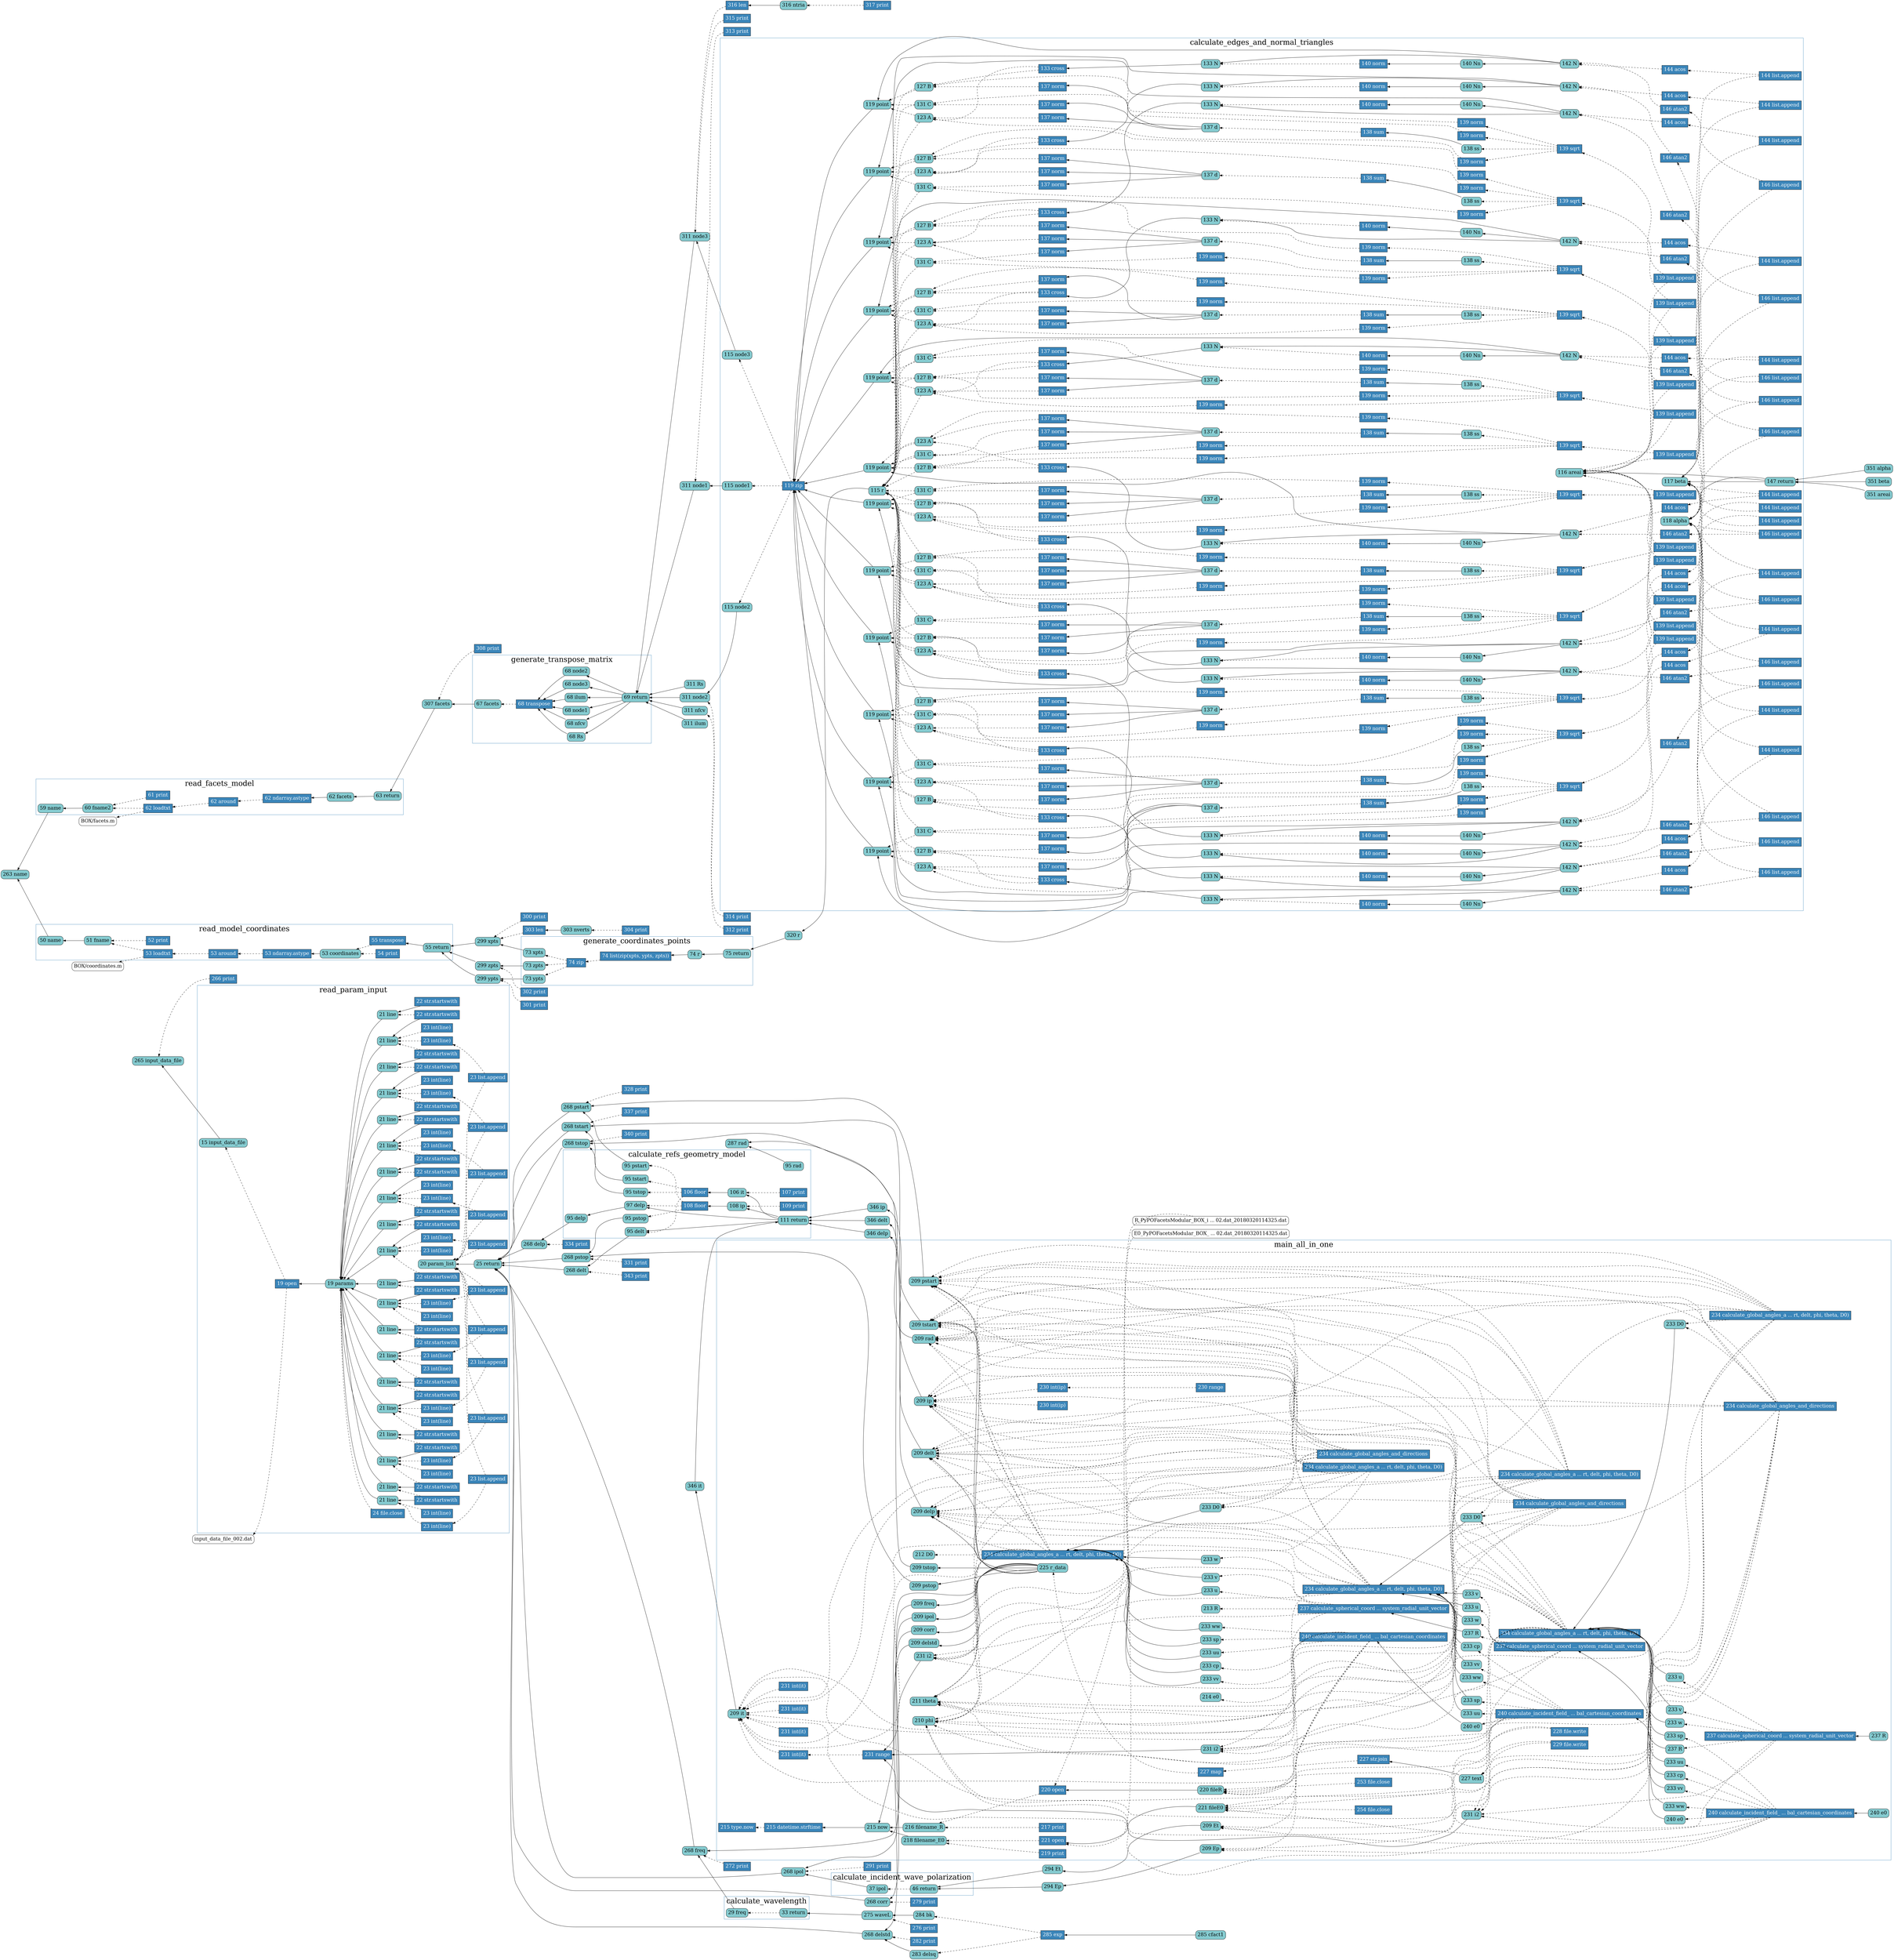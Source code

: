 digraph dependency {
    rankdir=RL;
    node[fontsize=20]
    v_1_46 [label="266 print" fillcolor="#3A85B9" fontcolor="white" shape="box" style="filled"];
    v_1_43 [label="265 input_data_file" fillcolor="#85CBD0" fontcolor="black" shape="box" style="rounded,filled"];
    subgraph cluster_3  {
        color="#3A85B9";
        fontsize=30;
        label = "read_param_input";
        v_3_221 [label="25 return" fillcolor="#85CBD0" fontcolor="black" shape="box" style="rounded,filled"];
        v_3_48 [label="15 input_data_file" fillcolor="#85CBD0" fontcolor="black" shape="box" style="rounded,filled"];
        v_3_52 [label="19 open" fillcolor="#3A85B9" fontcolor="white" shape="box" style="filled"];
        v_3_54 [label="19 params" fillcolor="#85CBD0" fontcolor="black" shape="box" style="rounded,filled"];
        v_3_58 [label="22 str.startswith" fillcolor="#3A85B9" fontcolor="white" shape="box" style="filled"];
        v_3_62 [label="22 str.startswith" fillcolor="#3A85B9" fontcolor="white" shape="box" style="filled"];
        v_3_59 [label="21 line" fillcolor="#85CBD0" fontcolor="black" shape="box" style="rounded,filled"];
        v_3_66 [label="23 int(line)" fillcolor="#3A85B9" fontcolor="white" shape="box" style="filled"];
        v_3_63 [label="21 line" fillcolor="#85CBD0" fontcolor="black" shape="box" style="rounded,filled"];
        v_3_69 [label="23 list.append" fillcolor="#3A85B9" fontcolor="white" shape="box" style="filled"];
        v_3_55 [label="20 param_list" fillcolor="#85CBD0" fontcolor="black" shape="box" style="rounded,filled"];
        v_3_70 [label="23 int(line)" fillcolor="#3A85B9" fontcolor="white" shape="box" style="filled"];
        v_3_75 [label="22 str.startswith" fillcolor="#3A85B9" fontcolor="white" shape="box" style="filled"];
        v_3_79 [label="22 str.startswith" fillcolor="#3A85B9" fontcolor="white" shape="box" style="filled"];
        v_3_76 [label="21 line" fillcolor="#85CBD0" fontcolor="black" shape="box" style="rounded,filled"];
        v_3_83 [label="23 int(line)" fillcolor="#3A85B9" fontcolor="white" shape="box" style="filled"];
        v_3_80 [label="21 line" fillcolor="#85CBD0" fontcolor="black" shape="box" style="rounded,filled"];
        v_3_86 [label="23 list.append" fillcolor="#3A85B9" fontcolor="white" shape="box" style="filled"];
        v_3_87 [label="23 int(line)" fillcolor="#3A85B9" fontcolor="white" shape="box" style="filled"];
        v_3_91 [label="22 str.startswith" fillcolor="#3A85B9" fontcolor="white" shape="box" style="filled"];
        v_3_95 [label="22 str.startswith" fillcolor="#3A85B9" fontcolor="white" shape="box" style="filled"];
        v_3_92 [label="21 line" fillcolor="#85CBD0" fontcolor="black" shape="box" style="rounded,filled"];
        v_3_99 [label="23 int(line)" fillcolor="#3A85B9" fontcolor="white" shape="box" style="filled"];
        v_3_96 [label="21 line" fillcolor="#85CBD0" fontcolor="black" shape="box" style="rounded,filled"];
        v_3_102 [label="23 list.append" fillcolor="#3A85B9" fontcolor="white" shape="box" style="filled"];
        v_3_103 [label="23 int(line)" fillcolor="#3A85B9" fontcolor="white" shape="box" style="filled"];
        v_3_107 [label="22 str.startswith" fillcolor="#3A85B9" fontcolor="white" shape="box" style="filled"];
        v_3_111 [label="22 str.startswith" fillcolor="#3A85B9" fontcolor="white" shape="box" style="filled"];
        v_3_108 [label="21 line" fillcolor="#85CBD0" fontcolor="black" shape="box" style="rounded,filled"];
        v_3_115 [label="23 int(line)" fillcolor="#3A85B9" fontcolor="white" shape="box" style="filled"];
        v_3_112 [label="21 line" fillcolor="#85CBD0" fontcolor="black" shape="box" style="rounded,filled"];
        v_3_118 [label="23 list.append" fillcolor="#3A85B9" fontcolor="white" shape="box" style="filled"];
        v_3_119 [label="23 int(line)" fillcolor="#3A85B9" fontcolor="white" shape="box" style="filled"];
        v_3_123 [label="22 str.startswith" fillcolor="#3A85B9" fontcolor="white" shape="box" style="filled"];
        v_3_127 [label="22 str.startswith" fillcolor="#3A85B9" fontcolor="white" shape="box" style="filled"];
        v_3_124 [label="21 line" fillcolor="#85CBD0" fontcolor="black" shape="box" style="rounded,filled"];
        v_3_131 [label="23 int(line)" fillcolor="#3A85B9" fontcolor="white" shape="box" style="filled"];
        v_3_128 [label="21 line" fillcolor="#85CBD0" fontcolor="black" shape="box" style="rounded,filled"];
        v_3_134 [label="23 list.append" fillcolor="#3A85B9" fontcolor="white" shape="box" style="filled"];
        v_3_135 [label="23 int(line)" fillcolor="#3A85B9" fontcolor="white" shape="box" style="filled"];
        v_3_139 [label="22 str.startswith" fillcolor="#3A85B9" fontcolor="white" shape="box" style="filled"];
        v_3_143 [label="22 str.startswith" fillcolor="#3A85B9" fontcolor="white" shape="box" style="filled"];
        v_3_140 [label="21 line" fillcolor="#85CBD0" fontcolor="black" shape="box" style="rounded,filled"];
        v_3_147 [label="23 int(line)" fillcolor="#3A85B9" fontcolor="white" shape="box" style="filled"];
        v_3_144 [label="21 line" fillcolor="#85CBD0" fontcolor="black" shape="box" style="rounded,filled"];
        v_3_150 [label="23 list.append" fillcolor="#3A85B9" fontcolor="white" shape="box" style="filled"];
        v_3_151 [label="23 int(line)" fillcolor="#3A85B9" fontcolor="white" shape="box" style="filled"];
        v_3_155 [label="22 str.startswith" fillcolor="#3A85B9" fontcolor="white" shape="box" style="filled"];
        v_3_159 [label="22 str.startswith" fillcolor="#3A85B9" fontcolor="white" shape="box" style="filled"];
        v_3_156 [label="21 line" fillcolor="#85CBD0" fontcolor="black" shape="box" style="rounded,filled"];
        v_3_163 [label="23 int(line)" fillcolor="#3A85B9" fontcolor="white" shape="box" style="filled"];
        v_3_160 [label="21 line" fillcolor="#85CBD0" fontcolor="black" shape="box" style="rounded,filled"];
        v_3_166 [label="23 list.append" fillcolor="#3A85B9" fontcolor="white" shape="box" style="filled"];
        v_3_167 [label="23 int(line)" fillcolor="#3A85B9" fontcolor="white" shape="box" style="filled"];
        v_3_171 [label="22 str.startswith" fillcolor="#3A85B9" fontcolor="white" shape="box" style="filled"];
        v_3_175 [label="22 str.startswith" fillcolor="#3A85B9" fontcolor="white" shape="box" style="filled"];
        v_3_172 [label="21 line" fillcolor="#85CBD0" fontcolor="black" shape="box" style="rounded,filled"];
        v_3_179 [label="23 int(line)" fillcolor="#3A85B9" fontcolor="white" shape="box" style="filled"];
        v_3_176 [label="21 line" fillcolor="#85CBD0" fontcolor="black" shape="box" style="rounded,filled"];
        v_3_182 [label="23 list.append" fillcolor="#3A85B9" fontcolor="white" shape="box" style="filled"];
        v_3_183 [label="23 int(line)" fillcolor="#3A85B9" fontcolor="white" shape="box" style="filled"];
        v_3_187 [label="22 str.startswith" fillcolor="#3A85B9" fontcolor="white" shape="box" style="filled"];
        v_3_191 [label="22 str.startswith" fillcolor="#3A85B9" fontcolor="white" shape="box" style="filled"];
        v_3_188 [label="21 line" fillcolor="#85CBD0" fontcolor="black" shape="box" style="rounded,filled"];
        v_3_195 [label="23 int(line)" fillcolor="#3A85B9" fontcolor="white" shape="box" style="filled"];
        v_3_192 [label="21 line" fillcolor="#85CBD0" fontcolor="black" shape="box" style="rounded,filled"];
        v_3_198 [label="23 list.append" fillcolor="#3A85B9" fontcolor="white" shape="box" style="filled"];
        v_3_199 [label="23 int(line)" fillcolor="#3A85B9" fontcolor="white" shape="box" style="filled"];
        v_3_203 [label="22 str.startswith" fillcolor="#3A85B9" fontcolor="white" shape="box" style="filled"];
        v_3_207 [label="22 str.startswith" fillcolor="#3A85B9" fontcolor="white" shape="box" style="filled"];
        v_3_204 [label="21 line" fillcolor="#85CBD0" fontcolor="black" shape="box" style="rounded,filled"];
        v_3_211 [label="23 int(line)" fillcolor="#3A85B9" fontcolor="white" shape="box" style="filled"];
        v_3_208 [label="21 line" fillcolor="#85CBD0" fontcolor="black" shape="box" style="rounded,filled"];
        v_3_214 [label="23 list.append" fillcolor="#3A85B9" fontcolor="white" shape="box" style="filled"];
        v_3_215 [label="23 int(line)" fillcolor="#3A85B9" fontcolor="white" shape="box" style="filled"];
        v_3_220 [label="24 file.close" fillcolor="#3A85B9" fontcolor="white" shape="box" style="filled"];
    }
    a_1 [label="input_data_file_002.dat" fillcolor="white" fontcolor="black" shape="box" style="rounded,filled"];
    v_1_223 [label="268 delstd" fillcolor="#85CBD0" fontcolor="black" shape="box" style="rounded,filled"];
    v_1_224 [label="268 ipol" fillcolor="#85CBD0" fontcolor="black" shape="box" style="rounded,filled"];
    v_1_225 [label="268 tstart" fillcolor="#85CBD0" fontcolor="black" shape="box" style="rounded,filled"];
    v_1_226 [label="268 pstart" fillcolor="#85CBD0" fontcolor="black" shape="box" style="rounded,filled"];
    v_1_227 [label="268 delp" fillcolor="#85CBD0" fontcolor="black" shape="box" style="rounded,filled"];
    v_1_228 [label="268 delt" fillcolor="#85CBD0" fontcolor="black" shape="box" style="rounded,filled"];
    v_1_229 [label="268 corr" fillcolor="#85CBD0" fontcolor="black" shape="box" style="rounded,filled"];
    v_1_230 [label="268 tstop" fillcolor="#85CBD0" fontcolor="black" shape="box" style="rounded,filled"];
    v_1_231 [label="268 freq" fillcolor="#85CBD0" fontcolor="black" shape="box" style="rounded,filled"];
    v_1_232 [label="268 pstop" fillcolor="#85CBD0" fontcolor="black" shape="box" style="rounded,filled"];
    v_1_235 [label="272 print" fillcolor="#3A85B9" fontcolor="white" shape="box" style="filled"];
    subgraph cluster_37  {
        color="#3A85B9";
        fontsize=30;
        label = "calculate_wavelength";
        v_37_240 [label="33 return" fillcolor="#85CBD0" fontcolor="black" shape="box" style="rounded,filled"];
        v_37_236 [label="29 freq" fillcolor="#85CBD0" fontcolor="black" shape="box" style="rounded,filled"];
    }
    v_1_242 [label="275 waveL" fillcolor="#85CBD0" fontcolor="black" shape="box" style="rounded,filled"];
    v_1_245 [label="276 print" fillcolor="#3A85B9" fontcolor="white" shape="box" style="filled"];
    v_1_248 [label="279 print" fillcolor="#3A85B9" fontcolor="white" shape="box" style="filled"];
    v_1_252 [label="282 print" fillcolor="#3A85B9" fontcolor="white" shape="box" style="filled"];
    v_1_258 [label="285 exp" fillcolor="#3A85B9" fontcolor="white" shape="box" style="filled"];
    v_1_254 [label="284 bk" fillcolor="#85CBD0" fontcolor="black" shape="box" style="rounded,filled"];
    v_1_253 [label="283 delsq" fillcolor="#85CBD0" fontcolor="black" shape="box" style="rounded,filled"];
    v_1_259 [label="285 cfact1" fillcolor="#85CBD0" fontcolor="black" shape="box" style="rounded,filled"];
    v_1_266 [label="291 print" fillcolor="#3A85B9" fontcolor="white" shape="box" style="filled"];
    subgraph cluster_43  {
        color="#3A85B9";
        fontsize=30;
        label = "calculate_incident_wave_polarization";
        v_43_271 [label="46 return" fillcolor="#85CBD0" fontcolor="black" shape="box" style="rounded,filled"];
        v_43_267 [label="37 ipol" fillcolor="#85CBD0" fontcolor="black" shape="box" style="rounded,filled"];
    }
    v_1_273 [label="294 Et" fillcolor="#85CBD0" fontcolor="black" shape="box" style="rounded,filled"];
    v_1_274 [label="294 Ep" fillcolor="#85CBD0" fontcolor="black" shape="box" style="rounded,filled"];
    subgraph cluster_44  {
        color="#3A85B9";
        fontsize=30;
        label = "read_model_coordinates";
        v_44_299 [label="55 return" fillcolor="#85CBD0" fontcolor="black" shape="box" style="rounded,filled"];
        v_44_276 [label="50 name" fillcolor="#85CBD0" fontcolor="black" shape="box" style="rounded,filled"];
        v_44_281 [label="52 print" fillcolor="#3A85B9" fontcolor="white" shape="box" style="filled"];
        v_44_278 [label="51 fname" fillcolor="#85CBD0" fontcolor="black" shape="box" style="rounded,filled"];
        v_44_284 [label="53 loadtxt" fillcolor="#3A85B9" fontcolor="white" shape="box" style="filled"];
        v_44_287 [label="53 around" fillcolor="#3A85B9" fontcolor="white" shape="box" style="filled"];
        v_44_290 [label="53 ndarray.astype" fillcolor="#3A85B9" fontcolor="white" shape="box" style="filled"];
        v_44_290 [label="53 ndarray.astype" fillcolor="#3A85B9" fontcolor="white" shape="box" style="filled"];
        v_44_291 [label="53 coordinates" fillcolor="#85CBD0" fontcolor="black" shape="box" style="rounded,filled"];
        v_44_295 [label="54 print" fillcolor="#3A85B9" fontcolor="white" shape="box" style="filled"];
        v_44_298 [label="55 transpose" fillcolor="#3A85B9" fontcolor="white" shape="box" style="filled"];
    }
    a_2 [label="BOX/coordinates.m" fillcolor="white" fontcolor="black" shape="box" style="rounded,filled"];
    v_1_42 [label="263 name" fillcolor="#85CBD0" fontcolor="black" shape="box" style="rounded,filled"];
    v_1_301 [label="299 ypts" fillcolor="#85CBD0" fontcolor="black" shape="box" style="rounded,filled"];
    v_1_302 [label="299 xpts" fillcolor="#85CBD0" fontcolor="black" shape="box" style="rounded,filled"];
    v_1_303 [label="299 zpts" fillcolor="#85CBD0" fontcolor="black" shape="box" style="rounded,filled"];
    v_1_307 [label="300 print" fillcolor="#3A85B9" fontcolor="white" shape="box" style="filled"];
    v_1_311 [label="301 print" fillcolor="#3A85B9" fontcolor="white" shape="box" style="filled"];
    v_1_315 [label="302 print" fillcolor="#3A85B9" fontcolor="white" shape="box" style="filled"];
    v_1_319 [label="303 len" fillcolor="#3A85B9" fontcolor="white" shape="box" style="filled"];
    v_1_320 [label="303 nverts" fillcolor="#85CBD0" fontcolor="black" shape="box" style="rounded,filled"];
    v_1_324 [label="304 print" fillcolor="#3A85B9" fontcolor="white" shape="box" style="filled"];
    subgraph cluster_56  {
        color="#3A85B9";
        fontsize=30;
        label = "read_facets_model";
        v_56_341 [label="63 return" fillcolor="#85CBD0" fontcolor="black" shape="box" style="rounded,filled"];
        v_56_325 [label="59 name" fillcolor="#85CBD0" fontcolor="black" shape="box" style="rounded,filled"];
        v_56_330 [label="61 print" fillcolor="#3A85B9" fontcolor="white" shape="box" style="filled"];
        v_56_327 [label="60 fname2" fillcolor="#85CBD0" fontcolor="black" shape="box" style="rounded,filled"];
        v_56_333 [label="62 loadtxt" fillcolor="#3A85B9" fontcolor="white" shape="box" style="filled"];
        v_56_336 [label="62 around" fillcolor="#3A85B9" fontcolor="white" shape="box" style="filled"];
        v_56_339 [label="62 ndarray.astype" fillcolor="#3A85B9" fontcolor="white" shape="box" style="filled"];
        v_56_339 [label="62 ndarray.astype" fillcolor="#3A85B9" fontcolor="white" shape="box" style="filled"];
        v_56_340 [label="62 facets" fillcolor="#85CBD0" fontcolor="black" shape="box" style="rounded,filled"];
    }
    a_4 [label="BOX/facets.m" fillcolor="white" fontcolor="black" shape="box" style="rounded,filled"];
    v_1_343 [label="307 facets" fillcolor="#85CBD0" fontcolor="black" shape="box" style="rounded,filled"];
    v_1_347 [label="308 print" fillcolor="#3A85B9" fontcolor="white" shape="box" style="filled"];
    subgraph cluster_62  {
        color="#3A85B9";
        fontsize=30;
        label = "generate_transpose_matrix";
        v_62_360 [label="69 return" fillcolor="#85CBD0" fontcolor="black" shape="box" style="rounded,filled"];
        v_62_348 [label="67 facets" fillcolor="#85CBD0" fontcolor="black" shape="box" style="rounded,filled"];
        v_62_353 [label="68 transpose" fillcolor="#3A85B9" fontcolor="white" shape="box" style="filled"];
        v_62_354 [label="68 Rs" fillcolor="#85CBD0" fontcolor="black" shape="box" style="rounded,filled"];
        v_62_355 [label="68 nfcv" fillcolor="#85CBD0" fontcolor="black" shape="box" style="rounded,filled"];
        v_62_356 [label="68 node1" fillcolor="#85CBD0" fontcolor="black" shape="box" style="rounded,filled"];
        v_62_357 [label="68 ilum" fillcolor="#85CBD0" fontcolor="black" shape="box" style="rounded,filled"];
        v_62_358 [label="68 node3" fillcolor="#85CBD0" fontcolor="black" shape="box" style="rounded,filled"];
        v_62_359 [label="68 node2" fillcolor="#85CBD0" fontcolor="black" shape="box" style="rounded,filled"];
    }
    v_1_362 [label="311 Rs" fillcolor="#85CBD0" fontcolor="black" shape="box" style="rounded,filled"];
    v_1_363 [label="311 nfcv" fillcolor="#85CBD0" fontcolor="black" shape="box" style="rounded,filled"];
    v_1_364 [label="311 node1" fillcolor="#85CBD0" fontcolor="black" shape="box" style="rounded,filled"];
    v_1_365 [label="311 ilum" fillcolor="#85CBD0" fontcolor="black" shape="box" style="rounded,filled"];
    v_1_366 [label="311 node3" fillcolor="#85CBD0" fontcolor="black" shape="box" style="rounded,filled"];
    v_1_367 [label="311 node2" fillcolor="#85CBD0" fontcolor="black" shape="box" style="rounded,filled"];
    v_1_371 [label="312 print" fillcolor="#3A85B9" fontcolor="white" shape="box" style="filled"];
    v_1_375 [label="313 print" fillcolor="#3A85B9" fontcolor="white" shape="box" style="filled"];
    v_1_379 [label="314 print" fillcolor="#3A85B9" fontcolor="white" shape="box" style="filled"];
    v_1_383 [label="315 print" fillcolor="#3A85B9" fontcolor="white" shape="box" style="filled"];
    v_1_387 [label="316 len" fillcolor="#3A85B9" fontcolor="white" shape="box" style="filled"];
    v_1_388 [label="316 ntria" fillcolor="#85CBD0" fontcolor="black" shape="box" style="rounded,filled"];
    v_1_391 [label="317 print" fillcolor="#3A85B9" fontcolor="white" shape="box" style="filled"];
    subgraph cluster_70  {
        color="#3A85B9";
        fontsize=30;
        label = "generate_coordinates_points";
        v_70_410 [label="75 return" fillcolor="#85CBD0" fontcolor="black" shape="box" style="rounded,filled"];
        v_70_392 [label="73 xpts" fillcolor="#85CBD0" fontcolor="black" shape="box" style="rounded,filled"];
        v_70_393 [label="73 ypts" fillcolor="#85CBD0" fontcolor="black" shape="box" style="rounded,filled"];
        v_70_394 [label="73 zpts" fillcolor="#85CBD0" fontcolor="black" shape="box" style="rounded,filled"];
        v_70_404 [label="74 zip" fillcolor="#3A85B9" fontcolor="white" shape="box" style="filled"];
        v_70_406 [label="74 list(zip(xpts, ypts, zpts))" fillcolor="#3A85B9" fontcolor="white" shape="box" style="filled"];
        v_70_405 [label="74 r" fillcolor="#85CBD0" fontcolor="black" shape="box" style="rounded,filled"];
    }
    v_1_412 [label="320 r" fillcolor="#85CBD0" fontcolor="black" shape="box" style="rounded,filled"];
    v_1_415 [label="328 print" fillcolor="#3A85B9" fontcolor="white" shape="box" style="filled"];
    v_1_418 [label="331 print" fillcolor="#3A85B9" fontcolor="white" shape="box" style="filled"];
    v_1_421 [label="334 print" fillcolor="#3A85B9" fontcolor="white" shape="box" style="filled"];
    v_1_424 [label="337 print" fillcolor="#3A85B9" fontcolor="white" shape="box" style="filled"];
    v_1_427 [label="340 print" fillcolor="#3A85B9" fontcolor="white" shape="box" style="filled"];
    v_1_430 [label="343 print" fillcolor="#3A85B9" fontcolor="white" shape="box" style="filled"];
    subgraph cluster_78  {
        color="#3A85B9";
        fontsize=30;
        label = "calculate_refs_geometry_model";
        v_78_455 [label="111 return" fillcolor="#85CBD0" fontcolor="black" shape="box" style="rounded,filled"];
        v_78_431 [label="95 pstart" fillcolor="#85CBD0" fontcolor="black" shape="box" style="rounded,filled"];
        v_78_432 [label="95 pstop" fillcolor="#85CBD0" fontcolor="black" shape="box" style="rounded,filled"];
        v_78_433 [label="95 delp" fillcolor="#85CBD0" fontcolor="black" shape="box" style="rounded,filled"];
        v_78_434 [label="95 tstart" fillcolor="#85CBD0" fontcolor="black" shape="box" style="rounded,filled"];
        v_78_435 [label="95 tstop" fillcolor="#85CBD0" fontcolor="black" shape="box" style="rounded,filled"];
        v_78_436 [label="95 delt" fillcolor="#85CBD0" fontcolor="black" shape="box" style="rounded,filled"];
        v_78_437 [label="95 rad" fillcolor="#85CBD0" fontcolor="black" shape="box" style="rounded,filled"];
        v_78_443 [label="106 floor" fillcolor="#3A85B9" fontcolor="white" shape="box" style="filled"];
        v_78_444 [label="106 it" fillcolor="#85CBD0" fontcolor="black" shape="box" style="rounded,filled"];
        v_78_447 [label="107 print" fillcolor="#3A85B9" fontcolor="white" shape="box" style="filled"];
        v_78_450 [label="108 floor" fillcolor="#3A85B9" fontcolor="white" shape="box" style="filled"];
        v_78_439 [label="97 delp" fillcolor="#85CBD0" fontcolor="black" shape="box" style="rounded,filled"];
        v_78_451 [label="108 ip" fillcolor="#85CBD0" fontcolor="black" shape="box" style="rounded,filled"];
        v_78_454 [label="109 print" fillcolor="#3A85B9" fontcolor="white" shape="box" style="filled"];
    }
    v_1_261 [label="287 rad" fillcolor="#85CBD0" fontcolor="black" shape="box" style="rounded,filled"];
    v_1_457 [label="346 ip" fillcolor="#85CBD0" fontcolor="black" shape="box" style="rounded,filled"];
    v_1_458 [label="346 it" fillcolor="#85CBD0" fontcolor="black" shape="box" style="rounded,filled"];
    v_1_459 [label="346 delt" fillcolor="#85CBD0" fontcolor="black" shape="box" style="rounded,filled"];
    v_1_460 [label="346 delp" fillcolor="#85CBD0" fontcolor="black" shape="box" style="rounded,filled"];
    subgraph cluster_83  {
        color="#3A85B9";
        fontsize=30;
        label = "calculate_edges_and_normal_triangles";
        v_83_1320 [label="147 return" fillcolor="#85CBD0" fontcolor="black" shape="box" style="rounded,filled"];
        v_83_461 [label="115 node1" fillcolor="#85CBD0" fontcolor="black" shape="box" style="rounded,filled"];
        v_83_462 [label="115 node2" fillcolor="#85CBD0" fontcolor="black" shape="box" style="rounded,filled"];
        v_83_463 [label="115 node3" fillcolor="#85CBD0" fontcolor="black" shape="box" style="rounded,filled"];
        v_83_464 [label="115 r" fillcolor="#85CBD0" fontcolor="black" shape="box" style="rounded,filled"];
        v_83_478 [label="119 zip" fillcolor="#3A85B9" fontcolor="white" shape="box" style="filled"];
        v_83_479 [label="119 point" fillcolor="#85CBD0" fontcolor="black" shape="box" style="rounded,filled"];
        v_83_550 [label="119 point" fillcolor="#85CBD0" fontcolor="black" shape="box" style="rounded,filled"];
        v_83_620 [label="119 point" fillcolor="#85CBD0" fontcolor="black" shape="box" style="rounded,filled"];
        v_83_690 [label="119 point" fillcolor="#85CBD0" fontcolor="black" shape="box" style="rounded,filled"];
        v_83_760 [label="119 point" fillcolor="#85CBD0" fontcolor="black" shape="box" style="rounded,filled"];
        v_83_830 [label="119 point" fillcolor="#85CBD0" fontcolor="black" shape="box" style="rounded,filled"];
        v_83_900 [label="119 point" fillcolor="#85CBD0" fontcolor="black" shape="box" style="rounded,filled"];
        v_83_970 [label="119 point" fillcolor="#85CBD0" fontcolor="black" shape="box" style="rounded,filled"];
        v_83_1040 [label="119 point" fillcolor="#85CBD0" fontcolor="black" shape="box" style="rounded,filled"];
        v_83_1110 [label="119 point" fillcolor="#85CBD0" fontcolor="black" shape="box" style="rounded,filled"];
        v_83_1180 [label="119 point" fillcolor="#85CBD0" fontcolor="black" shape="box" style="rounded,filled"];
        v_83_1250 [label="119 point" fillcolor="#85CBD0" fontcolor="black" shape="box" style="rounded,filled"];
        v_83_494 [label="133 cross" fillcolor="#3A85B9" fontcolor="white" shape="box" style="filled"];
        v_83_487 [label="127 B" fillcolor="#85CBD0" fontcolor="black" shape="box" style="rounded,filled"];
        v_83_483 [label="123 A" fillcolor="#85CBD0" fontcolor="black" shape="box" style="rounded,filled"];
        v_83_495 [label="133 N" fillcolor="#85CBD0" fontcolor="black" shape="box" style="rounded,filled"];
        v_83_498 [label="137 norm" fillcolor="#3A85B9" fontcolor="white" shape="box" style="filled"];
        v_83_505 [label="137 d" fillcolor="#85CBD0" fontcolor="black" shape="box" style="rounded,filled"];
        v_83_501 [label="137 norm" fillcolor="#3A85B9" fontcolor="white" shape="box" style="filled"];
        v_83_504 [label="137 norm" fillcolor="#3A85B9" fontcolor="white" shape="box" style="filled"];
        v_83_491 [label="131 C" fillcolor="#85CBD0" fontcolor="black" shape="box" style="rounded,filled"];
        v_83_509 [label="138 sum" fillcolor="#3A85B9" fontcolor="white" shape="box" style="filled"];
        v_83_510 [label="138 ss" fillcolor="#85CBD0" fontcolor="black" shape="box" style="rounded,filled"];
        v_83_514 [label="139 norm" fillcolor="#3A85B9" fontcolor="white" shape="box" style="filled"];
        v_83_517 [label="139 norm" fillcolor="#3A85B9" fontcolor="white" shape="box" style="filled"];
        v_83_520 [label="139 norm" fillcolor="#3A85B9" fontcolor="white" shape="box" style="filled"];
        v_83_523 [label="139 sqrt" fillcolor="#3A85B9" fontcolor="white" shape="box" style="filled"];
        v_83_527 [label="139 list.append" fillcolor="#3A85B9" fontcolor="white" shape="box" style="filled"];
        v_83_470 [label="116 areai" fillcolor="#85CBD0" fontcolor="black" shape="box" style="rounded,filled"];
        v_83_530 [label="140 norm" fillcolor="#3A85B9" fontcolor="white" shape="box" style="filled"];
        v_83_531 [label="140 Nn" fillcolor="#85CBD0" fontcolor="black" shape="box" style="rounded,filled"];
        v_83_536 [label="144 acos" fillcolor="#3A85B9" fontcolor="white" shape="box" style="filled"];
        v_83_532 [label="142 N" fillcolor="#85CBD0" fontcolor="black" shape="box" style="rounded,filled"];
        v_83_540 [label="144 list.append" fillcolor="#3A85B9" fontcolor="white" shape="box" style="filled"];
        v_83_471 [label="117 beta" fillcolor="#85CBD0" fontcolor="black" shape="box" style="rounded,filled"];
        v_83_545 [label="146 atan2" fillcolor="#3A85B9" fontcolor="white" shape="box" style="filled"];
        v_83_549 [label="146 list.append" fillcolor="#3A85B9" fontcolor="white" shape="box" style="filled"];
        v_83_472 [label="118 alpha" fillcolor="#85CBD0" fontcolor="black" shape="box" style="rounded,filled"];
        v_83_565 [label="133 cross" fillcolor="#3A85B9" fontcolor="white" shape="box" style="filled"];
        v_83_558 [label="127 B" fillcolor="#85CBD0" fontcolor="black" shape="box" style="rounded,filled"];
        v_83_554 [label="123 A" fillcolor="#85CBD0" fontcolor="black" shape="box" style="rounded,filled"];
        v_83_566 [label="133 N" fillcolor="#85CBD0" fontcolor="black" shape="box" style="rounded,filled"];
        v_83_569 [label="137 norm" fillcolor="#3A85B9" fontcolor="white" shape="box" style="filled"];
        v_83_576 [label="137 d" fillcolor="#85CBD0" fontcolor="black" shape="box" style="rounded,filled"];
        v_83_572 [label="137 norm" fillcolor="#3A85B9" fontcolor="white" shape="box" style="filled"];
        v_83_575 [label="137 norm" fillcolor="#3A85B9" fontcolor="white" shape="box" style="filled"];
        v_83_562 [label="131 C" fillcolor="#85CBD0" fontcolor="black" shape="box" style="rounded,filled"];
        v_83_580 [label="138 sum" fillcolor="#3A85B9" fontcolor="white" shape="box" style="filled"];
        v_83_581 [label="138 ss" fillcolor="#85CBD0" fontcolor="black" shape="box" style="rounded,filled"];
        v_83_584 [label="139 norm" fillcolor="#3A85B9" fontcolor="white" shape="box" style="filled"];
        v_83_587 [label="139 norm" fillcolor="#3A85B9" fontcolor="white" shape="box" style="filled"];
        v_83_590 [label="139 norm" fillcolor="#3A85B9" fontcolor="white" shape="box" style="filled"];
        v_83_593 [label="139 sqrt" fillcolor="#3A85B9" fontcolor="white" shape="box" style="filled"];
        v_83_597 [label="139 list.append" fillcolor="#3A85B9" fontcolor="white" shape="box" style="filled"];
        v_83_600 [label="140 norm" fillcolor="#3A85B9" fontcolor="white" shape="box" style="filled"];
        v_83_601 [label="140 Nn" fillcolor="#85CBD0" fontcolor="black" shape="box" style="rounded,filled"];
        v_83_606 [label="144 acos" fillcolor="#3A85B9" fontcolor="white" shape="box" style="filled"];
        v_83_602 [label="142 N" fillcolor="#85CBD0" fontcolor="black" shape="box" style="rounded,filled"];
        v_83_610 [label="144 list.append" fillcolor="#3A85B9" fontcolor="white" shape="box" style="filled"];
        v_83_615 [label="146 atan2" fillcolor="#3A85B9" fontcolor="white" shape="box" style="filled"];
        v_83_619 [label="146 list.append" fillcolor="#3A85B9" fontcolor="white" shape="box" style="filled"];
        v_83_635 [label="133 cross" fillcolor="#3A85B9" fontcolor="white" shape="box" style="filled"];
        v_83_628 [label="127 B" fillcolor="#85CBD0" fontcolor="black" shape="box" style="rounded,filled"];
        v_83_624 [label="123 A" fillcolor="#85CBD0" fontcolor="black" shape="box" style="rounded,filled"];
        v_83_636 [label="133 N" fillcolor="#85CBD0" fontcolor="black" shape="box" style="rounded,filled"];
        v_83_639 [label="137 norm" fillcolor="#3A85B9" fontcolor="white" shape="box" style="filled"];
        v_83_646 [label="137 d" fillcolor="#85CBD0" fontcolor="black" shape="box" style="rounded,filled"];
        v_83_642 [label="137 norm" fillcolor="#3A85B9" fontcolor="white" shape="box" style="filled"];
        v_83_645 [label="137 norm" fillcolor="#3A85B9" fontcolor="white" shape="box" style="filled"];
        v_83_632 [label="131 C" fillcolor="#85CBD0" fontcolor="black" shape="box" style="rounded,filled"];
        v_83_650 [label="138 sum" fillcolor="#3A85B9" fontcolor="white" shape="box" style="filled"];
        v_83_651 [label="138 ss" fillcolor="#85CBD0" fontcolor="black" shape="box" style="rounded,filled"];
        v_83_654 [label="139 norm" fillcolor="#3A85B9" fontcolor="white" shape="box" style="filled"];
        v_83_657 [label="139 norm" fillcolor="#3A85B9" fontcolor="white" shape="box" style="filled"];
        v_83_660 [label="139 norm" fillcolor="#3A85B9" fontcolor="white" shape="box" style="filled"];
        v_83_663 [label="139 sqrt" fillcolor="#3A85B9" fontcolor="white" shape="box" style="filled"];
        v_83_667 [label="139 list.append" fillcolor="#3A85B9" fontcolor="white" shape="box" style="filled"];
        v_83_670 [label="140 norm" fillcolor="#3A85B9" fontcolor="white" shape="box" style="filled"];
        v_83_671 [label="140 Nn" fillcolor="#85CBD0" fontcolor="black" shape="box" style="rounded,filled"];
        v_83_676 [label="144 acos" fillcolor="#3A85B9" fontcolor="white" shape="box" style="filled"];
        v_83_672 [label="142 N" fillcolor="#85CBD0" fontcolor="black" shape="box" style="rounded,filled"];
        v_83_680 [label="144 list.append" fillcolor="#3A85B9" fontcolor="white" shape="box" style="filled"];
        v_83_685 [label="146 atan2" fillcolor="#3A85B9" fontcolor="white" shape="box" style="filled"];
        v_83_689 [label="146 list.append" fillcolor="#3A85B9" fontcolor="white" shape="box" style="filled"];
        v_83_705 [label="133 cross" fillcolor="#3A85B9" fontcolor="white" shape="box" style="filled"];
        v_83_698 [label="127 B" fillcolor="#85CBD0" fontcolor="black" shape="box" style="rounded,filled"];
        v_83_694 [label="123 A" fillcolor="#85CBD0" fontcolor="black" shape="box" style="rounded,filled"];
        v_83_706 [label="133 N" fillcolor="#85CBD0" fontcolor="black" shape="box" style="rounded,filled"];
        v_83_709 [label="137 norm" fillcolor="#3A85B9" fontcolor="white" shape="box" style="filled"];
        v_83_716 [label="137 d" fillcolor="#85CBD0" fontcolor="black" shape="box" style="rounded,filled"];
        v_83_712 [label="137 norm" fillcolor="#3A85B9" fontcolor="white" shape="box" style="filled"];
        v_83_715 [label="137 norm" fillcolor="#3A85B9" fontcolor="white" shape="box" style="filled"];
        v_83_702 [label="131 C" fillcolor="#85CBD0" fontcolor="black" shape="box" style="rounded,filled"];
        v_83_720 [label="138 sum" fillcolor="#3A85B9" fontcolor="white" shape="box" style="filled"];
        v_83_721 [label="138 ss" fillcolor="#85CBD0" fontcolor="black" shape="box" style="rounded,filled"];
        v_83_724 [label="139 norm" fillcolor="#3A85B9" fontcolor="white" shape="box" style="filled"];
        v_83_727 [label="139 norm" fillcolor="#3A85B9" fontcolor="white" shape="box" style="filled"];
        v_83_730 [label="139 norm" fillcolor="#3A85B9" fontcolor="white" shape="box" style="filled"];
        v_83_733 [label="139 sqrt" fillcolor="#3A85B9" fontcolor="white" shape="box" style="filled"];
        v_83_737 [label="139 list.append" fillcolor="#3A85B9" fontcolor="white" shape="box" style="filled"];
        v_83_740 [label="140 norm" fillcolor="#3A85B9" fontcolor="white" shape="box" style="filled"];
        v_83_741 [label="140 Nn" fillcolor="#85CBD0" fontcolor="black" shape="box" style="rounded,filled"];
        v_83_746 [label="144 acos" fillcolor="#3A85B9" fontcolor="white" shape="box" style="filled"];
        v_83_742 [label="142 N" fillcolor="#85CBD0" fontcolor="black" shape="box" style="rounded,filled"];
        v_83_750 [label="144 list.append" fillcolor="#3A85B9" fontcolor="white" shape="box" style="filled"];
        v_83_755 [label="146 atan2" fillcolor="#3A85B9" fontcolor="white" shape="box" style="filled"];
        v_83_759 [label="146 list.append" fillcolor="#3A85B9" fontcolor="white" shape="box" style="filled"];
        v_83_775 [label="133 cross" fillcolor="#3A85B9" fontcolor="white" shape="box" style="filled"];
        v_83_768 [label="127 B" fillcolor="#85CBD0" fontcolor="black" shape="box" style="rounded,filled"];
        v_83_764 [label="123 A" fillcolor="#85CBD0" fontcolor="black" shape="box" style="rounded,filled"];
        v_83_776 [label="133 N" fillcolor="#85CBD0" fontcolor="black" shape="box" style="rounded,filled"];
        v_83_779 [label="137 norm" fillcolor="#3A85B9" fontcolor="white" shape="box" style="filled"];
        v_83_786 [label="137 d" fillcolor="#85CBD0" fontcolor="black" shape="box" style="rounded,filled"];
        v_83_782 [label="137 norm" fillcolor="#3A85B9" fontcolor="white" shape="box" style="filled"];
        v_83_785 [label="137 norm" fillcolor="#3A85B9" fontcolor="white" shape="box" style="filled"];
        v_83_772 [label="131 C" fillcolor="#85CBD0" fontcolor="black" shape="box" style="rounded,filled"];
        v_83_790 [label="138 sum" fillcolor="#3A85B9" fontcolor="white" shape="box" style="filled"];
        v_83_791 [label="138 ss" fillcolor="#85CBD0" fontcolor="black" shape="box" style="rounded,filled"];
        v_83_794 [label="139 norm" fillcolor="#3A85B9" fontcolor="white" shape="box" style="filled"];
        v_83_797 [label="139 norm" fillcolor="#3A85B9" fontcolor="white" shape="box" style="filled"];
        v_83_800 [label="139 norm" fillcolor="#3A85B9" fontcolor="white" shape="box" style="filled"];
        v_83_803 [label="139 sqrt" fillcolor="#3A85B9" fontcolor="white" shape="box" style="filled"];
        v_83_807 [label="139 list.append" fillcolor="#3A85B9" fontcolor="white" shape="box" style="filled"];
        v_83_810 [label="140 norm" fillcolor="#3A85B9" fontcolor="white" shape="box" style="filled"];
        v_83_811 [label="140 Nn" fillcolor="#85CBD0" fontcolor="black" shape="box" style="rounded,filled"];
        v_83_816 [label="144 acos" fillcolor="#3A85B9" fontcolor="white" shape="box" style="filled"];
        v_83_812 [label="142 N" fillcolor="#85CBD0" fontcolor="black" shape="box" style="rounded,filled"];
        v_83_820 [label="144 list.append" fillcolor="#3A85B9" fontcolor="white" shape="box" style="filled"];
        v_83_825 [label="146 atan2" fillcolor="#3A85B9" fontcolor="white" shape="box" style="filled"];
        v_83_829 [label="146 list.append" fillcolor="#3A85B9" fontcolor="white" shape="box" style="filled"];
        v_83_845 [label="133 cross" fillcolor="#3A85B9" fontcolor="white" shape="box" style="filled"];
        v_83_838 [label="127 B" fillcolor="#85CBD0" fontcolor="black" shape="box" style="rounded,filled"];
        v_83_834 [label="123 A" fillcolor="#85CBD0" fontcolor="black" shape="box" style="rounded,filled"];
        v_83_846 [label="133 N" fillcolor="#85CBD0" fontcolor="black" shape="box" style="rounded,filled"];
        v_83_849 [label="137 norm" fillcolor="#3A85B9" fontcolor="white" shape="box" style="filled"];
        v_83_856 [label="137 d" fillcolor="#85CBD0" fontcolor="black" shape="box" style="rounded,filled"];
        v_83_852 [label="137 norm" fillcolor="#3A85B9" fontcolor="white" shape="box" style="filled"];
        v_83_855 [label="137 norm" fillcolor="#3A85B9" fontcolor="white" shape="box" style="filled"];
        v_83_842 [label="131 C" fillcolor="#85CBD0" fontcolor="black" shape="box" style="rounded,filled"];
        v_83_860 [label="138 sum" fillcolor="#3A85B9" fontcolor="white" shape="box" style="filled"];
        v_83_861 [label="138 ss" fillcolor="#85CBD0" fontcolor="black" shape="box" style="rounded,filled"];
        v_83_864 [label="139 norm" fillcolor="#3A85B9" fontcolor="white" shape="box" style="filled"];
        v_83_867 [label="139 norm" fillcolor="#3A85B9" fontcolor="white" shape="box" style="filled"];
        v_83_870 [label="139 norm" fillcolor="#3A85B9" fontcolor="white" shape="box" style="filled"];
        v_83_873 [label="139 sqrt" fillcolor="#3A85B9" fontcolor="white" shape="box" style="filled"];
        v_83_877 [label="139 list.append" fillcolor="#3A85B9" fontcolor="white" shape="box" style="filled"];
        v_83_880 [label="140 norm" fillcolor="#3A85B9" fontcolor="white" shape="box" style="filled"];
        v_83_881 [label="140 Nn" fillcolor="#85CBD0" fontcolor="black" shape="box" style="rounded,filled"];
        v_83_886 [label="144 acos" fillcolor="#3A85B9" fontcolor="white" shape="box" style="filled"];
        v_83_882 [label="142 N" fillcolor="#85CBD0" fontcolor="black" shape="box" style="rounded,filled"];
        v_83_890 [label="144 list.append" fillcolor="#3A85B9" fontcolor="white" shape="box" style="filled"];
        v_83_895 [label="146 atan2" fillcolor="#3A85B9" fontcolor="white" shape="box" style="filled"];
        v_83_899 [label="146 list.append" fillcolor="#3A85B9" fontcolor="white" shape="box" style="filled"];
        v_83_915 [label="133 cross" fillcolor="#3A85B9" fontcolor="white" shape="box" style="filled"];
        v_83_908 [label="127 B" fillcolor="#85CBD0" fontcolor="black" shape="box" style="rounded,filled"];
        v_83_904 [label="123 A" fillcolor="#85CBD0" fontcolor="black" shape="box" style="rounded,filled"];
        v_83_916 [label="133 N" fillcolor="#85CBD0" fontcolor="black" shape="box" style="rounded,filled"];
        v_83_919 [label="137 norm" fillcolor="#3A85B9" fontcolor="white" shape="box" style="filled"];
        v_83_926 [label="137 d" fillcolor="#85CBD0" fontcolor="black" shape="box" style="rounded,filled"];
        v_83_922 [label="137 norm" fillcolor="#3A85B9" fontcolor="white" shape="box" style="filled"];
        v_83_925 [label="137 norm" fillcolor="#3A85B9" fontcolor="white" shape="box" style="filled"];
        v_83_912 [label="131 C" fillcolor="#85CBD0" fontcolor="black" shape="box" style="rounded,filled"];
        v_83_930 [label="138 sum" fillcolor="#3A85B9" fontcolor="white" shape="box" style="filled"];
        v_83_931 [label="138 ss" fillcolor="#85CBD0" fontcolor="black" shape="box" style="rounded,filled"];
        v_83_934 [label="139 norm" fillcolor="#3A85B9" fontcolor="white" shape="box" style="filled"];
        v_83_937 [label="139 norm" fillcolor="#3A85B9" fontcolor="white" shape="box" style="filled"];
        v_83_940 [label="139 norm" fillcolor="#3A85B9" fontcolor="white" shape="box" style="filled"];
        v_83_943 [label="139 sqrt" fillcolor="#3A85B9" fontcolor="white" shape="box" style="filled"];
        v_83_947 [label="139 list.append" fillcolor="#3A85B9" fontcolor="white" shape="box" style="filled"];
        v_83_950 [label="140 norm" fillcolor="#3A85B9" fontcolor="white" shape="box" style="filled"];
        v_83_951 [label="140 Nn" fillcolor="#85CBD0" fontcolor="black" shape="box" style="rounded,filled"];
        v_83_956 [label="144 acos" fillcolor="#3A85B9" fontcolor="white" shape="box" style="filled"];
        v_83_952 [label="142 N" fillcolor="#85CBD0" fontcolor="black" shape="box" style="rounded,filled"];
        v_83_960 [label="144 list.append" fillcolor="#3A85B9" fontcolor="white" shape="box" style="filled"];
        v_83_965 [label="146 atan2" fillcolor="#3A85B9" fontcolor="white" shape="box" style="filled"];
        v_83_969 [label="146 list.append" fillcolor="#3A85B9" fontcolor="white" shape="box" style="filled"];
        v_83_985 [label="133 cross" fillcolor="#3A85B9" fontcolor="white" shape="box" style="filled"];
        v_83_978 [label="127 B" fillcolor="#85CBD0" fontcolor="black" shape="box" style="rounded,filled"];
        v_83_974 [label="123 A" fillcolor="#85CBD0" fontcolor="black" shape="box" style="rounded,filled"];
        v_83_986 [label="133 N" fillcolor="#85CBD0" fontcolor="black" shape="box" style="rounded,filled"];
        v_83_989 [label="137 norm" fillcolor="#3A85B9" fontcolor="white" shape="box" style="filled"];
        v_83_996 [label="137 d" fillcolor="#85CBD0" fontcolor="black" shape="box" style="rounded,filled"];
        v_83_992 [label="137 norm" fillcolor="#3A85B9" fontcolor="white" shape="box" style="filled"];
        v_83_995 [label="137 norm" fillcolor="#3A85B9" fontcolor="white" shape="box" style="filled"];
        v_83_982 [label="131 C" fillcolor="#85CBD0" fontcolor="black" shape="box" style="rounded,filled"];
        v_83_1000 [label="138 sum" fillcolor="#3A85B9" fontcolor="white" shape="box" style="filled"];
        v_83_1001 [label="138 ss" fillcolor="#85CBD0" fontcolor="black" shape="box" style="rounded,filled"];
        v_83_1004 [label="139 norm" fillcolor="#3A85B9" fontcolor="white" shape="box" style="filled"];
        v_83_1007 [label="139 norm" fillcolor="#3A85B9" fontcolor="white" shape="box" style="filled"];
        v_83_1010 [label="139 norm" fillcolor="#3A85B9" fontcolor="white" shape="box" style="filled"];
        v_83_1013 [label="139 sqrt" fillcolor="#3A85B9" fontcolor="white" shape="box" style="filled"];
        v_83_1017 [label="139 list.append" fillcolor="#3A85B9" fontcolor="white" shape="box" style="filled"];
        v_83_1020 [label="140 norm" fillcolor="#3A85B9" fontcolor="white" shape="box" style="filled"];
        v_83_1021 [label="140 Nn" fillcolor="#85CBD0" fontcolor="black" shape="box" style="rounded,filled"];
        v_83_1026 [label="144 acos" fillcolor="#3A85B9" fontcolor="white" shape="box" style="filled"];
        v_83_1022 [label="142 N" fillcolor="#85CBD0" fontcolor="black" shape="box" style="rounded,filled"];
        v_83_1030 [label="144 list.append" fillcolor="#3A85B9" fontcolor="white" shape="box" style="filled"];
        v_83_1035 [label="146 atan2" fillcolor="#3A85B9" fontcolor="white" shape="box" style="filled"];
        v_83_1039 [label="146 list.append" fillcolor="#3A85B9" fontcolor="white" shape="box" style="filled"];
        v_83_1055 [label="133 cross" fillcolor="#3A85B9" fontcolor="white" shape="box" style="filled"];
        v_83_1048 [label="127 B" fillcolor="#85CBD0" fontcolor="black" shape="box" style="rounded,filled"];
        v_83_1044 [label="123 A" fillcolor="#85CBD0" fontcolor="black" shape="box" style="rounded,filled"];
        v_83_1056 [label="133 N" fillcolor="#85CBD0" fontcolor="black" shape="box" style="rounded,filled"];
        v_83_1059 [label="137 norm" fillcolor="#3A85B9" fontcolor="white" shape="box" style="filled"];
        v_83_1066 [label="137 d" fillcolor="#85CBD0" fontcolor="black" shape="box" style="rounded,filled"];
        v_83_1062 [label="137 norm" fillcolor="#3A85B9" fontcolor="white" shape="box" style="filled"];
        v_83_1065 [label="137 norm" fillcolor="#3A85B9" fontcolor="white" shape="box" style="filled"];
        v_83_1052 [label="131 C" fillcolor="#85CBD0" fontcolor="black" shape="box" style="rounded,filled"];
        v_83_1070 [label="138 sum" fillcolor="#3A85B9" fontcolor="white" shape="box" style="filled"];
        v_83_1071 [label="138 ss" fillcolor="#85CBD0" fontcolor="black" shape="box" style="rounded,filled"];
        v_83_1074 [label="139 norm" fillcolor="#3A85B9" fontcolor="white" shape="box" style="filled"];
        v_83_1077 [label="139 norm" fillcolor="#3A85B9" fontcolor="white" shape="box" style="filled"];
        v_83_1080 [label="139 norm" fillcolor="#3A85B9" fontcolor="white" shape="box" style="filled"];
        v_83_1083 [label="139 sqrt" fillcolor="#3A85B9" fontcolor="white" shape="box" style="filled"];
        v_83_1087 [label="139 list.append" fillcolor="#3A85B9" fontcolor="white" shape="box" style="filled"];
        v_83_1090 [label="140 norm" fillcolor="#3A85B9" fontcolor="white" shape="box" style="filled"];
        v_83_1091 [label="140 Nn" fillcolor="#85CBD0" fontcolor="black" shape="box" style="rounded,filled"];
        v_83_1096 [label="144 acos" fillcolor="#3A85B9" fontcolor="white" shape="box" style="filled"];
        v_83_1092 [label="142 N" fillcolor="#85CBD0" fontcolor="black" shape="box" style="rounded,filled"];
        v_83_1100 [label="144 list.append" fillcolor="#3A85B9" fontcolor="white" shape="box" style="filled"];
        v_83_1105 [label="146 atan2" fillcolor="#3A85B9" fontcolor="white" shape="box" style="filled"];
        v_83_1109 [label="146 list.append" fillcolor="#3A85B9" fontcolor="white" shape="box" style="filled"];
        v_83_1125 [label="133 cross" fillcolor="#3A85B9" fontcolor="white" shape="box" style="filled"];
        v_83_1118 [label="127 B" fillcolor="#85CBD0" fontcolor="black" shape="box" style="rounded,filled"];
        v_83_1114 [label="123 A" fillcolor="#85CBD0" fontcolor="black" shape="box" style="rounded,filled"];
        v_83_1126 [label="133 N" fillcolor="#85CBD0" fontcolor="black" shape="box" style="rounded,filled"];
        v_83_1129 [label="137 norm" fillcolor="#3A85B9" fontcolor="white" shape="box" style="filled"];
        v_83_1136 [label="137 d" fillcolor="#85CBD0" fontcolor="black" shape="box" style="rounded,filled"];
        v_83_1132 [label="137 norm" fillcolor="#3A85B9" fontcolor="white" shape="box" style="filled"];
        v_83_1135 [label="137 norm" fillcolor="#3A85B9" fontcolor="white" shape="box" style="filled"];
        v_83_1122 [label="131 C" fillcolor="#85CBD0" fontcolor="black" shape="box" style="rounded,filled"];
        v_83_1140 [label="138 sum" fillcolor="#3A85B9" fontcolor="white" shape="box" style="filled"];
        v_83_1141 [label="138 ss" fillcolor="#85CBD0" fontcolor="black" shape="box" style="rounded,filled"];
        v_83_1144 [label="139 norm" fillcolor="#3A85B9" fontcolor="white" shape="box" style="filled"];
        v_83_1147 [label="139 norm" fillcolor="#3A85B9" fontcolor="white" shape="box" style="filled"];
        v_83_1150 [label="139 norm" fillcolor="#3A85B9" fontcolor="white" shape="box" style="filled"];
        v_83_1153 [label="139 sqrt" fillcolor="#3A85B9" fontcolor="white" shape="box" style="filled"];
        v_83_1157 [label="139 list.append" fillcolor="#3A85B9" fontcolor="white" shape="box" style="filled"];
        v_83_1160 [label="140 norm" fillcolor="#3A85B9" fontcolor="white" shape="box" style="filled"];
        v_83_1161 [label="140 Nn" fillcolor="#85CBD0" fontcolor="black" shape="box" style="rounded,filled"];
        v_83_1166 [label="144 acos" fillcolor="#3A85B9" fontcolor="white" shape="box" style="filled"];
        v_83_1162 [label="142 N" fillcolor="#85CBD0" fontcolor="black" shape="box" style="rounded,filled"];
        v_83_1170 [label="144 list.append" fillcolor="#3A85B9" fontcolor="white" shape="box" style="filled"];
        v_83_1175 [label="146 atan2" fillcolor="#3A85B9" fontcolor="white" shape="box" style="filled"];
        v_83_1179 [label="146 list.append" fillcolor="#3A85B9" fontcolor="white" shape="box" style="filled"];
        v_83_1195 [label="133 cross" fillcolor="#3A85B9" fontcolor="white" shape="box" style="filled"];
        v_83_1188 [label="127 B" fillcolor="#85CBD0" fontcolor="black" shape="box" style="rounded,filled"];
        v_83_1184 [label="123 A" fillcolor="#85CBD0" fontcolor="black" shape="box" style="rounded,filled"];
        v_83_1196 [label="133 N" fillcolor="#85CBD0" fontcolor="black" shape="box" style="rounded,filled"];
        v_83_1199 [label="137 norm" fillcolor="#3A85B9" fontcolor="white" shape="box" style="filled"];
        v_83_1206 [label="137 d" fillcolor="#85CBD0" fontcolor="black" shape="box" style="rounded,filled"];
        v_83_1202 [label="137 norm" fillcolor="#3A85B9" fontcolor="white" shape="box" style="filled"];
        v_83_1205 [label="137 norm" fillcolor="#3A85B9" fontcolor="white" shape="box" style="filled"];
        v_83_1192 [label="131 C" fillcolor="#85CBD0" fontcolor="black" shape="box" style="rounded,filled"];
        v_83_1210 [label="138 sum" fillcolor="#3A85B9" fontcolor="white" shape="box" style="filled"];
        v_83_1211 [label="138 ss" fillcolor="#85CBD0" fontcolor="black" shape="box" style="rounded,filled"];
        v_83_1214 [label="139 norm" fillcolor="#3A85B9" fontcolor="white" shape="box" style="filled"];
        v_83_1217 [label="139 norm" fillcolor="#3A85B9" fontcolor="white" shape="box" style="filled"];
        v_83_1220 [label="139 norm" fillcolor="#3A85B9" fontcolor="white" shape="box" style="filled"];
        v_83_1223 [label="139 sqrt" fillcolor="#3A85B9" fontcolor="white" shape="box" style="filled"];
        v_83_1227 [label="139 list.append" fillcolor="#3A85B9" fontcolor="white" shape="box" style="filled"];
        v_83_1230 [label="140 norm" fillcolor="#3A85B9" fontcolor="white" shape="box" style="filled"];
        v_83_1231 [label="140 Nn" fillcolor="#85CBD0" fontcolor="black" shape="box" style="rounded,filled"];
        v_83_1236 [label="144 acos" fillcolor="#3A85B9" fontcolor="white" shape="box" style="filled"];
        v_83_1232 [label="142 N" fillcolor="#85CBD0" fontcolor="black" shape="box" style="rounded,filled"];
        v_83_1240 [label="144 list.append" fillcolor="#3A85B9" fontcolor="white" shape="box" style="filled"];
        v_83_1245 [label="146 atan2" fillcolor="#3A85B9" fontcolor="white" shape="box" style="filled"];
        v_83_1249 [label="146 list.append" fillcolor="#3A85B9" fontcolor="white" shape="box" style="filled"];
        v_83_1265 [label="133 cross" fillcolor="#3A85B9" fontcolor="white" shape="box" style="filled"];
        v_83_1258 [label="127 B" fillcolor="#85CBD0" fontcolor="black" shape="box" style="rounded,filled"];
        v_83_1254 [label="123 A" fillcolor="#85CBD0" fontcolor="black" shape="box" style="rounded,filled"];
        v_83_1266 [label="133 N" fillcolor="#85CBD0" fontcolor="black" shape="box" style="rounded,filled"];
        v_83_1269 [label="137 norm" fillcolor="#3A85B9" fontcolor="white" shape="box" style="filled"];
        v_83_1276 [label="137 d" fillcolor="#85CBD0" fontcolor="black" shape="box" style="rounded,filled"];
        v_83_1272 [label="137 norm" fillcolor="#3A85B9" fontcolor="white" shape="box" style="filled"];
        v_83_1275 [label="137 norm" fillcolor="#3A85B9" fontcolor="white" shape="box" style="filled"];
        v_83_1262 [label="131 C" fillcolor="#85CBD0" fontcolor="black" shape="box" style="rounded,filled"];
        v_83_1280 [label="138 sum" fillcolor="#3A85B9" fontcolor="white" shape="box" style="filled"];
        v_83_1281 [label="138 ss" fillcolor="#85CBD0" fontcolor="black" shape="box" style="rounded,filled"];
        v_83_1284 [label="139 norm" fillcolor="#3A85B9" fontcolor="white" shape="box" style="filled"];
        v_83_1287 [label="139 norm" fillcolor="#3A85B9" fontcolor="white" shape="box" style="filled"];
        v_83_1290 [label="139 norm" fillcolor="#3A85B9" fontcolor="white" shape="box" style="filled"];
        v_83_1293 [label="139 sqrt" fillcolor="#3A85B9" fontcolor="white" shape="box" style="filled"];
        v_83_1297 [label="139 list.append" fillcolor="#3A85B9" fontcolor="white" shape="box" style="filled"];
        v_83_1300 [label="140 norm" fillcolor="#3A85B9" fontcolor="white" shape="box" style="filled"];
        v_83_1301 [label="140 Nn" fillcolor="#85CBD0" fontcolor="black" shape="box" style="rounded,filled"];
        v_83_1306 [label="144 acos" fillcolor="#3A85B9" fontcolor="white" shape="box" style="filled"];
        v_83_1302 [label="142 N" fillcolor="#85CBD0" fontcolor="black" shape="box" style="rounded,filled"];
        v_83_1310 [label="144 list.append" fillcolor="#3A85B9" fontcolor="white" shape="box" style="filled"];
        v_83_1315 [label="146 atan2" fillcolor="#3A85B9" fontcolor="white" shape="box" style="filled"];
        v_83_1319 [label="146 list.append" fillcolor="#3A85B9" fontcolor="white" shape="box" style="filled"];
    }
    v_1_1322 [label="351 alpha" fillcolor="#85CBD0" fontcolor="black" shape="box" style="rounded,filled"];
    v_1_1323 [label="351 beta" fillcolor="#85CBD0" fontcolor="black" shape="box" style="rounded,filled"];
    v_1_1324 [label="351 areai" fillcolor="#85CBD0" fontcolor="black" shape="box" style="rounded,filled"];
    subgraph cluster_265  {
        color="#3A85B9";
        fontsize=30;
        label = "main_all_in_one";
        v_265_1325 [label="209 Ep" fillcolor="#85CBD0" fontcolor="black" shape="box" style="rounded,filled"];
        v_265_1326 [label="209 Et" fillcolor="#85CBD0" fontcolor="black" shape="box" style="rounded,filled"];
        v_265_1327 [label="209 corr" fillcolor="#85CBD0" fontcolor="black" shape="box" style="rounded,filled"];
        v_265_1328 [label="209 delp" fillcolor="#85CBD0" fontcolor="black" shape="box" style="rounded,filled"];
        v_265_1329 [label="209 delstd" fillcolor="#85CBD0" fontcolor="black" shape="box" style="rounded,filled"];
        v_265_1330 [label="209 delt" fillcolor="#85CBD0" fontcolor="black" shape="box" style="rounded,filled"];
        v_265_1331 [label="209 freq" fillcolor="#85CBD0" fontcolor="black" shape="box" style="rounded,filled"];
        v_265_1332 [label="209 ip" fillcolor="#85CBD0" fontcolor="black" shape="box" style="rounded,filled"];
        v_265_1333 [label="209 ipol" fillcolor="#85CBD0" fontcolor="black" shape="box" style="rounded,filled"];
        v_265_1334 [label="209 it" fillcolor="#85CBD0" fontcolor="black" shape="box" style="rounded,filled"];
        v_265_1335 [label="209 pstart" fillcolor="#85CBD0" fontcolor="black" shape="box" style="rounded,filled"];
        v_265_1336 [label="209 pstop" fillcolor="#85CBD0" fontcolor="black" shape="box" style="rounded,filled"];
        v_265_1337 [label="209 rad" fillcolor="#85CBD0" fontcolor="black" shape="box" style="rounded,filled"];
        v_265_1338 [label="209 tstart" fillcolor="#85CBD0" fontcolor="black" shape="box" style="rounded,filled"];
        v_265_1339 [label="209 tstop" fillcolor="#85CBD0" fontcolor="black" shape="box" style="rounded,filled"];
        v_265_1348 [label="215 type.now" fillcolor="#3A85B9" fontcolor="white" shape="box" style="filled"];
        v_265_1351 [label="215 datetime.strftime" fillcolor="#3A85B9" fontcolor="white" shape="box" style="filled"];
        v_265_1351 [label="215 datetime.strftime" fillcolor="#3A85B9" fontcolor="white" shape="box" style="filled"];
        v_265_1352 [label="215 now" fillcolor="#85CBD0" fontcolor="black" shape="box" style="rounded,filled"];
        v_265_1356 [label="217 print" fillcolor="#3A85B9" fontcolor="white" shape="box" style="filled"];
        v_265_1353 [label="216 filename_R" fillcolor="#85CBD0" fontcolor="black" shape="box" style="rounded,filled"];
        v_265_1360 [label="219 print" fillcolor="#3A85B9" fontcolor="white" shape="box" style="filled"];
        v_265_1357 [label="218 filename_E0" fillcolor="#85CBD0" fontcolor="black" shape="box" style="rounded,filled"];
        v_265_1363 [label="220 open" fillcolor="#3A85B9" fontcolor="white" shape="box" style="filled"];
        v_265_1364 [label="220 fileR" fillcolor="#85CBD0" fontcolor="black" shape="box" style="rounded,filled"];
        v_265_1367 [label="221 open" fillcolor="#3A85B9" fontcolor="white" shape="box" style="filled"];
        v_265_1368 [label="221 fileE0" fillcolor="#85CBD0" fontcolor="black" shape="box" style="rounded,filled"];
        v_265_1374 [label="227 map" fillcolor="#3A85B9" fontcolor="white" shape="box" style="filled"];
        v_265_1369 [label="225 r_data" fillcolor="#85CBD0" fontcolor="black" shape="box" style="rounded,filled"];
        v_265_1377 [label="227 str.join" fillcolor="#3A85B9" fontcolor="white" shape="box" style="filled"];
        v_265_1378 [label="227 text" fillcolor="#85CBD0" fontcolor="black" shape="box" style="rounded,filled"];
        v_265_1383 [label="228 file.write" fillcolor="#3A85B9" fontcolor="white" shape="box" style="filled"];
        v_265_1387 [label="229 file.write" fillcolor="#3A85B9" fontcolor="white" shape="box" style="filled"];
        v_265_1390 [label="230 int(ip)" fillcolor="#3A85B9" fontcolor="white" shape="box" style="filled"];
        v_265_1392 [label="230 range" fillcolor="#3A85B9" fontcolor="white" shape="box" style="filled"];
        v_265_1394 [label="230 int(ip)" fillcolor="#3A85B9" fontcolor="white" shape="box" style="filled"];
        v_265_1398 [label="231 int(it)" fillcolor="#3A85B9" fontcolor="white" shape="box" style="filled"];
        v_265_1400 [label="231 range" fillcolor="#3A85B9" fontcolor="white" shape="box" style="filled"];
        v_265_1403 [label="231 i2" fillcolor="#85CBD0" fontcolor="black" shape="box" style="rounded,filled"];
        v_265_1441 [label="231 i2" fillcolor="#85CBD0" fontcolor="black" shape="box" style="rounded,filled"];
        v_265_1479 [label="231 i2" fillcolor="#85CBD0" fontcolor="black" shape="box" style="rounded,filled"];
        v_265_1401 [label="231 int(it)" fillcolor="#3A85B9" fontcolor="white" shape="box" style="filled"];
        v_265_1405 [label="234 calculate_global_angles_a ... rt, delt, phi, theta, D0)" fillcolor="#3A85B9" fontcolor="white" shape="box" style="filled"];
        v_265_1341 [label="210 phi" fillcolor="#85CBD0" fontcolor="black" shape="box" style="rounded,filled"];
        v_265_1342 [label="211 theta" fillcolor="#85CBD0" fontcolor="black" shape="box" style="rounded,filled"];
        v_265_1343 [label="212 D0" fillcolor="#85CBD0" fontcolor="black" shape="box" style="rounded,filled"];
        v_265_1404 [label="233 w" fillcolor="#85CBD0" fontcolor="black" shape="box" style="rounded,filled"];
        v_265_1407 [label="233 uu" fillcolor="#85CBD0" fontcolor="black" shape="box" style="rounded,filled"];
        v_265_1408 [label="233 sp" fillcolor="#85CBD0" fontcolor="black" shape="box" style="rounded,filled"];
        v_265_1409 [label="233 ww" fillcolor="#85CBD0" fontcolor="black" shape="box" style="rounded,filled"];
        v_265_1410 [label="233 u" fillcolor="#85CBD0" fontcolor="black" shape="box" style="rounded,filled"];
        v_265_1411 [label="233 vv" fillcolor="#85CBD0" fontcolor="black" shape="box" style="rounded,filled"];
        v_265_1412 [label="233 v" fillcolor="#85CBD0" fontcolor="black" shape="box" style="rounded,filled"];
        v_265_1413 [label="233 cp" fillcolor="#85CBD0" fontcolor="black" shape="box" style="rounded,filled"];
        v_265_1414 [label="233 D0" fillcolor="#85CBD0" fontcolor="black" shape="box" style="rounded,filled"];
        v_265_1420 [label="234 calculate_global_angles_and_directions" fillcolor="#3A85B9" fontcolor="white" shape="box" style="filled"];
        v_265_1421 [label="234 calculate_global_angles_a ... rt, delt, phi, theta, D0)" fillcolor="#3A85B9" fontcolor="white" shape="box" style="filled"];
        v_265_1427 [label="237 calculate_spherical_coord ... system_radial_unit_vector" fillcolor="#3A85B9" fontcolor="white" shape="box" style="filled"];
        v_265_1344 [label="213 R" fillcolor="#85CBD0" fontcolor="black" shape="box" style="rounded,filled"];
        v_265_1428 [label="237 R" fillcolor="#85CBD0" fontcolor="black" shape="box" style="rounded,filled"];
        v_265_1433 [label="240 calculate_incident_field_ ... bal_cartesian_coordinates" fillcolor="#3A85B9" fontcolor="white" shape="box" style="filled"];
        v_265_1345 [label="214 e0" fillcolor="#85CBD0" fontcolor="black" shape="box" style="rounded,filled"];
        v_265_1434 [label="240 e0" fillcolor="#85CBD0" fontcolor="black" shape="box" style="rounded,filled"];
        v_265_1439 [label="231 int(it)" fillcolor="#3A85B9" fontcolor="white" shape="box" style="filled"];
        v_265_1443 [label="234 calculate_global_angles_a ... rt, delt, phi, theta, D0)" fillcolor="#3A85B9" fontcolor="white" shape="box" style="filled"];
        v_265_1442 [label="233 w" fillcolor="#85CBD0" fontcolor="black" shape="box" style="rounded,filled"];
        v_265_1445 [label="233 uu" fillcolor="#85CBD0" fontcolor="black" shape="box" style="rounded,filled"];
        v_265_1446 [label="233 sp" fillcolor="#85CBD0" fontcolor="black" shape="box" style="rounded,filled"];
        v_265_1447 [label="233 ww" fillcolor="#85CBD0" fontcolor="black" shape="box" style="rounded,filled"];
        v_265_1448 [label="233 u" fillcolor="#85CBD0" fontcolor="black" shape="box" style="rounded,filled"];
        v_265_1449 [label="233 vv" fillcolor="#85CBD0" fontcolor="black" shape="box" style="rounded,filled"];
        v_265_1450 [label="233 v" fillcolor="#85CBD0" fontcolor="black" shape="box" style="rounded,filled"];
        v_265_1451 [label="233 cp" fillcolor="#85CBD0" fontcolor="black" shape="box" style="rounded,filled"];
        v_265_1452 [label="233 D0" fillcolor="#85CBD0" fontcolor="black" shape="box" style="rounded,filled"];
        v_265_1458 [label="234 calculate_global_angles_and_directions" fillcolor="#3A85B9" fontcolor="white" shape="box" style="filled"];
        v_265_1459 [label="234 calculate_global_angles_a ... rt, delt, phi, theta, D0)" fillcolor="#3A85B9" fontcolor="white" shape="box" style="filled"];
        v_265_1465 [label="237 calculate_spherical_coord ... system_radial_unit_vector" fillcolor="#3A85B9" fontcolor="white" shape="box" style="filled"];
        v_265_1466 [label="237 R" fillcolor="#85CBD0" fontcolor="black" shape="box" style="rounded,filled"];
        v_265_1471 [label="240 calculate_incident_field_ ... bal_cartesian_coordinates" fillcolor="#3A85B9" fontcolor="white" shape="box" style="filled"];
        v_265_1472 [label="240 e0" fillcolor="#85CBD0" fontcolor="black" shape="box" style="rounded,filled"];
        v_265_1477 [label="231 int(it)" fillcolor="#3A85B9" fontcolor="white" shape="box" style="filled"];
        v_265_1481 [label="234 calculate_global_angles_a ... rt, delt, phi, theta, D0)" fillcolor="#3A85B9" fontcolor="white" shape="box" style="filled"];
        v_265_1480 [label="233 w" fillcolor="#85CBD0" fontcolor="black" shape="box" style="rounded,filled"];
        v_265_1483 [label="233 uu" fillcolor="#85CBD0" fontcolor="black" shape="box" style="rounded,filled"];
        v_265_1484 [label="233 sp" fillcolor="#85CBD0" fontcolor="black" shape="box" style="rounded,filled"];
        v_265_1485 [label="233 ww" fillcolor="#85CBD0" fontcolor="black" shape="box" style="rounded,filled"];
        v_265_1486 [label="233 u" fillcolor="#85CBD0" fontcolor="black" shape="box" style="rounded,filled"];
        v_265_1487 [label="233 vv" fillcolor="#85CBD0" fontcolor="black" shape="box" style="rounded,filled"];
        v_265_1488 [label="233 v" fillcolor="#85CBD0" fontcolor="black" shape="box" style="rounded,filled"];
        v_265_1489 [label="233 cp" fillcolor="#85CBD0" fontcolor="black" shape="box" style="rounded,filled"];
        v_265_1490 [label="233 D0" fillcolor="#85CBD0" fontcolor="black" shape="box" style="rounded,filled"];
        v_265_1496 [label="234 calculate_global_angles_and_directions" fillcolor="#3A85B9" fontcolor="white" shape="box" style="filled"];
        v_265_1497 [label="234 calculate_global_angles_a ... rt, delt, phi, theta, D0)" fillcolor="#3A85B9" fontcolor="white" shape="box" style="filled"];
        v_265_1503 [label="237 calculate_spherical_coord ... system_radial_unit_vector" fillcolor="#3A85B9" fontcolor="white" shape="box" style="filled"];
        v_265_1504 [label="237 R" fillcolor="#85CBD0" fontcolor="black" shape="box" style="rounded,filled"];
        v_265_1509 [label="240 calculate_incident_field_ ... bal_cartesian_coordinates" fillcolor="#3A85B9" fontcolor="white" shape="box" style="filled"];
        v_265_1510 [label="240 e0" fillcolor="#85CBD0" fontcolor="black" shape="box" style="rounded,filled"];
        v_265_1518 [label="253 file.close" fillcolor="#3A85B9" fontcolor="white" shape="box" style="filled"];
        v_265_1522 [label="254 file.close" fillcolor="#3A85B9" fontcolor="white" shape="box" style="filled"];
    }
    a_5 [label="R_PyPOFacetsModular_BOX_i ... 02.dat_20180320114325.dat" fillcolor="white" fontcolor="black" shape="box" style="rounded,filled"];
    a_6 [label="E0_PyPOFacetsModular_BOX_ ... 02.dat_20180320114325.dat" fillcolor="white" fontcolor="black" shape="box" style="rounded,filled"];
    v_265_1409 -> v_265_1405 [style=""];
    v_265_1405 -> v_265_1334 [style="dashed"];
    v_265_1405 -> v_265_1328 [style="dashed"];
    v_78_450 -> v_78_439 [style="dashed"];
    v_78_443 -> v_78_436 [style="dashed"];
    v_265_1458 -> v_265_1328 [style="dashed"];
    v_83_600 -> v_83_566 [style="dashed"];
    v_83_628 -> v_83_620 [style="dashed"];
    v_83_775 -> v_83_768 [style="dashed"];
    v_83_1035 -> v_83_1022 [style="dashed"];
    v_56_333 -> a_4 [style="dashed"];
    v_1_415 -> v_1_226 [style="dashed"];
    v_70_404 -> v_70_394 [style="dashed"];
    v_83_1184 -> v_83_1180 [style="dashed"];
    v_78_455 -> v_78_439 [style=""];
    v_83_996 -> v_83_989 [style=""];
    v_83_1083 -> v_83_1071 [style="dashed"];
    v_83_550 -> v_83_478 [style=""];
    v_265_1471 -> v_265_1449 [style="dashed"];
    v_3_198 -> v_3_55 [style="dashed"];
    v_265_1509 -> v_265_1479 [style="dashed"];
    v_1_343 -> v_56_341 [style=""];
    v_83_690 -> v_83_478 [style=""];
    v_3_118 -> v_3_55 [style="dashed"];
    v_1_227 -> v_3_221 [style=""];
    v_83_1230 -> v_83_1196 [style="dashed"];
    v_265_1427 -> v_265_1403 [style="dashed"];
    v_265_1363 -> v_265_1353 [style="dashed"];
    v_265_1433 -> v_265_1345 [style="dashed"];
    v_83_1017 -> v_83_470 [style="dashed"];
    v_83_680 -> v_83_471 [style="dashed"];
    v_83_505 -> v_83_498 [style=""];
    v_83_1071 -> v_83_1070 [style=""];
    v_83_834 -> v_83_830 [style="dashed"];
    v_83_1132 -> v_83_1118 [style="dashed"];
    v_83_776 -> v_83_775 [style=""];
    v_3_195 -> v_3_192 [style="dashed"];
    v_3_86 -> v_3_55 [style="dashed"];
    v_265_1420 -> v_265_1342 [style="dashed"];
    v_3_102 -> v_3_99 [style="dashed"];
    v_265_1481 -> v_265_1338 [style="dashed"];
    v_83_615 -> v_83_602 [style="dashed"];
    v_1_412 -> v_70_410 [style=""];
    v_3_166 -> v_3_55 [style="dashed"];
    v_265_1496 -> v_265_1479 [style="dashed"];
    v_3_198 -> v_3_195 [style="dashed"];
    v_78_455 -> v_78_436 [style=""];
    v_265_1458 -> v_265_1338 [style="dashed"];
    v_83_1287 -> v_83_1258 [style="dashed"];
    v_3_155 -> v_3_156 [style=""];
    v_83_694 -> v_83_690 [style="dashed"];
    v_83_1118 -> v_83_464 [style="dashed"];
    v_83_487 -> v_83_479 [style="dashed"];
    v_83_657 -> v_83_628 [style="dashed"];
    v_265_1443 -> v_265_1335 [style="dashed"];
    v_83_1275 -> v_83_1262 [style="dashed"];
    v_83_1087 -> v_83_1083 [style="dashed"];
    v_3_134 -> v_3_55 [style="dashed"];
    v_83_915 -> v_83_904 [style="dashed"];
    v_70_406 -> v_70_404 [style="dashed"];
    v_83_642 -> v_83_628 [style="dashed"];
    v_265_1443 -> v_265_1332 [style="dashed"];
    v_83_849 -> v_83_834 [style="dashed"];
    v_83_830 -> v_83_478 [style=""];
    v_3_86 -> v_3_83 [style="dashed"];
    v_83_1044 -> v_83_1040 [style="dashed"];
    v_83_1026 -> v_83_1022 [style="dashed"];
    v_78_439 -> v_78_433 [style=""];
    v_1_307 -> v_1_302 [style="dashed"];
    v_78_436 -> v_1_228 [style=""];
    v_83_639 -> v_83_624 [style="dashed"];
    v_37_240 -> v_37_236 [style="dashed"];
    v_265_1408 -> v_265_1405 [style=""];
    v_1_371 -> v_1_363 [style="dashed"];
    v_265_1405 -> v_265_1338 [style="dashed"];
    v_44_298 -> v_44_291 [style="dashed"];
    v_265_1443 -> v_265_1441 [style="dashed"];
    v_83_532 -> v_83_495 [style=""];
    v_83_1160 -> v_83_1126 [style="dashed"];
    v_83_1030 -> v_83_471 [style="dashed"];
    v_265_1327 -> v_1_229 [style=""];
    v_265_1420 -> v_265_1334 [style="dashed"];
    v_265_1433 -> v_265_1413 [style="dashed"];
    v_265_1330 -> v_1_459 [style=""];
    v_70_394 -> v_1_303 [style=""];
    v_62_360 -> v_62_359 [style=""];
    v_83_636 -> v_83_635 [style=""];
    v_83_965 -> v_83_952 [style="dashed"];
    v_1_324 -> v_1_320 [style="dashed"];
    v_83_926 -> v_83_922 [style=""];
    v_265_1497 -> v_265_1490 [style="dashed"];
    v_83_1091 -> v_83_1090 [style=""];
    v_83_1254 -> v_83_464 [style="dashed"];
    v_83_1125 -> v_83_1114 [style="dashed"];
    v_83_1013 -> v_83_1010 [style="dashed"];
    v_3_96 -> v_3_54 [style=""];
    v_83_803 -> v_83_797 [style="dashed"];
    v_83_985 -> v_83_974 [style="dashed"];
    v_83_1249 -> v_83_472 [style="dashed"];
    v_265_1383 -> v_265_1364 [style="dashed"];
    v_83_646 -> v_83_642 [style=""];
    v_83_1240 -> v_83_471 [style="dashed"];
    v_83_829 -> v_83_472 [style="dashed"];
    v_3_208 -> v_3_54 [style=""];
    v_265_1414 -> v_265_1405 [style=""];
    v_83_877 -> v_83_873 [style="dashed"];
    v_83_1153 -> v_83_1141 [style="dashed"];
    v_265_1357 -> v_265_1352 [style=""];
    v_3_187 -> v_3_188 [style=""];
    v_83_829 -> v_83_825 [style="dashed"];
    v_83_779 -> v_83_764 [style="dashed"];
    v_265_1421 -> v_265_1403 [style="dashed"];
    v_78_455 -> v_78_451 [style=""];
    v_83_1040 -> v_83_478 [style=""];
    v_3_66 -> v_3_63 [style="dashed"];
    v_3_103 -> v_3_96 [style="dashed"];
    v_83_554 -> v_83_464 [style="dashed"];
    v_83_1066 -> v_83_1062 [style=""];
    v_83_646 -> v_83_639 [style=""];
    v_83_520 -> v_83_491 [style="dashed"];
    v_265_1471 -> v_265_1447 [style="dashed"];
    v_83_1297 -> v_83_470 [style="dashed"];
    v_265_1489 -> v_265_1481 [style=""];
    v_83_926 -> v_83_925 [style=""];
    v_265_1443 -> v_265_1342 [style="dashed"];
    v_83_1000 -> v_83_996 [style="dashed"];
    v_265_1458 -> v_265_1334 [style="dashed"];
    v_1_1323 -> v_83_1320 [style=""];
    v_83_1087 -> v_83_470 [style="dashed"];
    v_265_1433 -> v_265_1368 [style="dashed"];
    v_3_171 -> v_3_160 [style="dashed"];
    v_83_842 -> v_83_830 [style="dashed"];
    v_83_1083 -> v_83_1074 [style="dashed"];
    v_265_1496 -> v_265_1338 [style="dashed"];
    v_83_915 -> v_83_908 [style="dashed"];
    v_44_284 -> a_2 [style="dashed"];
    v_83_985 -> v_83_978 [style="dashed"];
    v_70_410 -> v_70_405 [style=""];
    v_3_75 -> v_3_63 [style="dashed"];
    v_3_127 -> v_3_128 [style=""];
    v_3_150 -> v_3_55 [style="dashed"];
    v_265_1451 -> v_265_1443 [style=""];
    v_56_336 -> v_56_333 [style="dashed"];
    v_3_214 -> v_3_55 [style="dashed"];
    v_83_1310 -> v_83_471 [style="dashed"];
    v_83_737 -> v_83_470 [style="dashed"];
    v_265_1481 -> v_265_1342 [style="dashed"];
    v_3_83 -> v_3_80 [style="dashed"];
    v_265_1487 -> v_265_1481 [style=""];
    v_78_443 -> v_78_434 [style="dashed"];
    v_83_856 -> v_83_852 [style=""];
    v_83_1205 -> v_83_1192 [style="dashed"];
    v_3_156 -> v_3_54 [style=""];
    v_83_951 -> v_83_950 [style=""];
    v_83_498 -> v_83_483 [style="dashed"];
    v_83_940 -> v_83_912 [style="dashed"];
    v_83_1206 -> v_83_1205 [style=""];
    v_83_672 -> v_83_671 [style=""];
    v_83_995 -> v_83_982 [style="dashed"];
    v_83_856 -> v_83_855 [style=""];
    v_265_1420 -> v_265_1328 [style="dashed"];
    v_70_404 -> v_70_392 [style="dashed"];
    v_83_992 -> v_83_978 [style="dashed"];
    v_83_870 -> v_83_842 [style="dashed"];
    v_83_1083 -> v_83_1077 [style="dashed"];
    v_83_670 -> v_83_636 [style="dashed"];
    v_3_182 -> v_3_179 [style="dashed"];
    v_83_996 -> v_83_995 [style=""];
    v_1_225 -> v_3_221 [style=""];
    v_83_1122 -> v_83_1110 [style="dashed"];
    v_83_532 -> v_83_531 [style=""];
    v_83_825 -> v_83_812 [style="dashed"];
    v_78_454 -> v_78_451 [style="dashed"];
    v_3_187 -> v_3_176 [style="dashed"];
    v_83_587 -> v_83_558 [style="dashed"];
    v_83_1166 -> v_83_1162 [style="dashed"];
    v_83_632 -> v_83_464 [style="dashed"];
    v_265_1390 -> v_265_1332 [style="dashed"];
    v_265_1334 -> v_1_458 [style=""];
    v_83_705 -> v_83_694 [style="dashed"];
    v_83_834 -> v_83_464 [style="dashed"];
    v_83_1293 -> v_83_1284 [style="dashed"];
    v_83_931 -> v_83_930 [style=""];
    v_265_1369 -> v_265_1330 [style=""];
    v_83_1161 -> v_83_1160 [style=""];
    v_3_48 -> v_1_43 [style=""];
    v_265_1509 -> v_265_1484 [style="dashed"];
    v_83_1157 -> v_83_1153 [style="dashed"];
    v_83_632 -> v_83_620 [style="dashed"];
    v_83_680 -> v_83_676 [style="dashed"];
    v_83_899 -> v_83_472 [style="dashed"];
    v_83_593 -> v_83_581 [style="dashed"];
    v_83_1262 -> v_83_464 [style="dashed"];
    v_265_1471 -> v_265_1326 [style="dashed"];
    v_83_494 -> v_83_487 [style="dashed"];
    v_62_360 -> v_62_356 [style=""];
    v_83_1021 -> v_83_1020 [style=""];
    v_3_123 -> v_3_112 [style="dashed"];
    v_83_1240 -> v_83_1236 [style="dashed"];
    v_3_151 -> v_3_144 [style="dashed"];
    v_1_1322 -> v_83_1320 [style=""];
    v_83_926 -> v_83_919 [style=""];
    v_3_124 -> v_3_54 [style=""];
    v_3_52 -> a_1 [style="dashed"];
    v_83_786 -> v_83_782 [style=""];
    v_83_646 -> v_83_645 [style=""];
    v_83_645 -> v_83_632 [style="dashed"];
    v_83_1052 -> v_83_464 [style="dashed"];
    v_83_1196 -> v_83_1195 [style=""];
    v_83_1184 -> v_83_464 [style="dashed"];
    v_83_1153 -> v_83_1144 [style="dashed"];
    v_265_1405 -> v_265_1341 [style="dashed"];
    v_265_1369 -> v_265_1327 [style=""];
    v_83_930 -> v_83_926 [style="dashed"];
    v_83_1007 -> v_83_978 [style="dashed"];
    v_83_1232 -> v_83_1231 [style=""];
    v_3_147 -> v_3_144 [style="dashed"];
    v_83_667 -> v_83_663 [style="dashed"];
    v_83_1092 -> v_83_1056 [style=""];
    v_265_1336 -> v_1_232 [style=""];
    v_265_1351 -> v_265_1348 [style="dashed"];
    v_83_1066 -> v_83_1065 [style=""];
    v_3_188 -> v_3_54 [style=""];
    v_83_746 -> v_83_742 [style="dashed"];
    v_265_1412 -> v_265_1405 [style=""];
    v_83_1118 -> v_83_1110 [style="dashed"];
    v_83_1175 -> v_83_1162 [style="dashed"];
    v_83_1017 -> v_83_1013 [style="dashed"];
    v_83_501 -> v_83_487 [style="dashed"];
    v_83_1315 -> v_83_1302 [style="dashed"];
    v_83_943 -> v_83_931 [style="dashed"];
    v_83_1109 -> v_83_1105 [style="dashed"];
    v_1_427 -> v_1_230 [style="dashed"];
    v_3_107 -> v_3_108 [style=""];
    v_265_1490 -> v_265_1481 [style=""];
    v_83_721 -> v_83_720 [style=""];
    v_83_786 -> v_83_785 [style=""];
    v_83_873 -> v_83_867 [style="dashed"];
    v_83_1290 -> v_83_1262 [style="dashed"];
    v_83_733 -> v_83_721 [style="dashed"];
    v_83_1105 -> v_83_1092 [style="dashed"];
    v_83_1188 -> v_83_1180 [style="dashed"];
    v_83_1070 -> v_83_1066 [style="dashed"];
    v_265_1465 -> v_265_1450 [style="dashed"];
    v_83_1179 -> v_83_1175 [style="dashed"];
    v_3_221 -> v_3_55 [style=""];
    v_44_291 -> v_44_290 [style=""];
    v_265_1465 -> v_265_1448 [style="dashed"];
    v_265_1459 -> v_265_1338 [style="dashed"];
    v_83_562 -> v_83_550 [style="dashed"];
    v_83_705 -> v_83_698 [style="dashed"];
    v_265_1481 -> v_265_1328 [style="dashed"];
    v_265_1497 -> v_265_1332 [style="dashed"];
    v_1_248 -> v_1_229 [style="dashed"];
    v_83_517 -> v_83_487 [style="dashed"];
    v_83_566 -> v_83_565 [style=""];
    v_265_1447 -> v_265_1443 [style=""];
    v_83_727 -> v_83_698 [style="dashed"];
    v_83_1269 -> v_83_1254 [style="dashed"];
    v_83_1039 -> v_83_472 [style="dashed"];
    v_265_1509 -> v_265_1483 [style="dashed"];
    v_265_1509 -> v_265_1325 [style="dashed"];
    v_265_1458 -> v_265_1332 [style="dashed"];
    v_265_1421 -> v_265_1414 [style="dashed"];
    v_83_654 -> v_83_624 [style="dashed"];
    v_83_491 -> v_83_464 [style="dashed"];
    v_265_1471 -> v_265_1441 [style="dashed"];
    v_265_1364 -> v_265_1363 [style=""];
    v_83_852 -> v_83_838 [style="dashed"];
    v_83_742 -> v_83_706 [style=""];
    v_265_1479 -> v_265_1400 [style=""];
    v_83_532 -> v_83_479 [style=""];
    a_6 -> v_265_1367 [style="dashed"];
    v_83_565 -> v_83_558 [style="dashed"];
    v_265_1497 -> v_265_1338 [style="dashed"];
    v_83_873 -> v_83_861 [style="dashed"];
    v_78_455 -> v_78_444 [style=""];
    v_83_989 -> v_83_974 [style="dashed"];
    v_83_1297 -> v_83_1293 [style="dashed"];
    v_83_768 -> v_83_760 [style="dashed"];
    v_83_709 -> v_83_694 [style="dashed"];
    v_83_1223 -> v_83_1220 [style="dashed"];
    v_1_242 -> v_37_240 [style=""];
    v_83_1122 -> v_83_464 [style="dashed"];
    v_83_1223 -> v_83_1217 [style="dashed"];
    v_265_1503 -> v_265_1479 [style="dashed"];
    v_83_952 -> v_83_900 [style=""];
    v_1_301 -> v_44_299 [style=""];
    v_83_593 -> v_83_590 [style="dashed"];
    v_83_800 -> v_83_772 [style="dashed"];
    v_1_223 -> v_3_221 [style=""];
    v_83_1030 -> v_83_1026 [style="dashed"];
    v_1_266 -> v_1_224 [style="dashed"];
    v_83_610 -> v_83_471 [style="dashed"];
    v_83_1199 -> v_83_1184 [style="dashed"];
    v_265_1497 -> v_265_1479 [style="dashed"];
    v_265_1459 -> v_265_1334 [style="dashed"];
    v_83_1284 -> v_83_1254 [style="dashed"];
    v_83_694 -> v_83_464 [style="dashed"];
    v_83_698 -> v_83_690 [style="dashed"];
    v_3_175 -> v_3_176 [style=""];
    v_83_576 -> v_83_569 [style=""];
    v_265_1443 -> v_265_1330 [style="dashed"];
    v_3_102 -> v_3_55 [style="dashed"];
    v_62_348 -> v_1_343 [style=""];
    v_83_1276 -> v_83_1275 [style=""];
    v_83_996 -> v_83_992 [style=""];
    v_265_1326 -> v_1_273 [style=""];
    v_265_1481 -> v_265_1479 [style="dashed"];
    v_265_1337 -> v_1_261 [style=""];
    v_83_1157 -> v_83_470 [style="dashed"];
    v_265_1496 -> v_265_1334 [style="dashed"];
    v_1_1324 -> v_83_1320 [style=""];
    v_1_375 -> v_1_364 [style="dashed"];
    v_83_483 -> v_83_464 [style="dashed"];
    v_83_908 -> v_83_900 [style="dashed"];
    v_83_1135 -> v_83_1122 [style="dashed"];
    v_83_505 -> v_83_501 [style=""];
    v_83_811 -> v_83_810 [style=""];
    v_78_444 -> v_78_443 [style=""];
    v_44_290 -> v_44_287 [style="dashed"];
    v_83_925 -> v_83_912 [style="dashed"];
    v_56_325 -> v_1_42 [style=""];
    v_265_1481 -> v_265_1334 [style="dashed"];
    v_83_950 -> v_83_916 [style="dashed"];
    v_1_363 -> v_62_360 [style=""];
    v_83_1214 -> v_83_1184 [style="dashed"];
    v_56_330 -> v_56_327 [style="dashed"];
    v_83_509 -> v_83_505 [style="dashed"];
    v_83_1306 -> v_83_1302 [style="dashed"];
    v_83_880 -> v_83_846 [style="dashed"];
    v_83_1293 -> v_83_1287 [style="dashed"];
    v_62_360 -> v_62_354 [style=""];
    v_83_635 -> v_83_628 [style="dashed"];
    v_3_191 -> v_3_192 [style=""];
    v_3_167 -> v_3_160 [style="dashed"];
    v_83_860 -> v_83_856 [style="dashed"];
    v_1_421 -> v_1_227 [style="dashed"];
    v_83_1281 -> v_83_1280 [style=""];
    v_265_1518 -> v_265_1364 [style="dashed"];
    v_265_1443 -> v_265_1328 [style="dashed"];
    v_265_1497 -> v_265_1341 [style="dashed"];
    v_83_900 -> v_83_478 [style=""];
    v_83_960 -> v_83_471 [style="dashed"];
    v_265_1328 -> v_1_460 [style=""];
    v_83_803 -> v_83_800 [style="dashed"];
    v_265_1496 -> v_265_1328 [style="dashed"];
    a_5 -> v_265_1363 [style="dashed"];
    v_83_572 -> v_83_558 [style="dashed"];
    v_83_1162 -> v_83_1161 [style=""];
    v_83_667 -> v_83_470 [style="dashed"];
    v_265_1483 -> v_265_1481 [style=""];
    v_83_856 -> v_83_849 [style=""];
    v_83_772 -> v_83_464 [style="dashed"];
    v_83_590 -> v_83_562 [style="dashed"];
    v_265_1421 -> v_265_1334 [style="dashed"];
    v_265_1420 -> v_265_1330 [style="dashed"];
    v_83_922 -> v_83_908 [style="dashed"];
    v_265_1471 -> v_265_1451 [style="dashed"];
    v_3_143 -> v_3_140 [style="dashed"];
    v_83_1059 -> v_83_1044 [style="dashed"];
    v_83_807 -> v_83_470 [style="dashed"];
    v_3_166 -> v_3_163 [style="dashed"];
    v_83_1227 -> v_83_1223 [style="dashed"];
    v_265_1458 -> v_265_1337 [style="dashed"];
    v_265_1465 -> v_265_1442 [style="dashed"];
    v_83_1013 -> v_83_1001 [style="dashed"];
    v_62_355 -> v_62_353 [style=""];
    v_83_1211 -> v_83_1210 [style=""];
    v_83_491 -> v_83_479 [style="dashed"];
    v_83_741 -> v_83_740 [style=""];
    v_265_1405 -> v_265_1337 [style="dashed"];
    v_1_226 -> v_3_221 [style=""];
    v_83_1192 -> v_83_1180 [style="dashed"];
    v_1_366 -> v_62_360 [style=""];
    v_78_434 -> v_1_225 [style=""];
    v_83_1220 -> v_83_1192 [style="dashed"];
    v_83_1310 -> v_83_1306 [style="dashed"];
    v_83_1052 -> v_83_1040 [style="dashed"];
    v_83_478 -> v_83_463 [style="dashed"];
    v_265_1405 -> v_265_1343 [style="dashed"];
    v_83_1153 -> v_83_1150 [style="dashed"];
    v_83_672 -> v_83_636 [style=""];
    v_3_79 -> v_3_80 [style=""];
    v_1_347 -> v_1_343 [style="dashed"];
    v_83_1266 -> v_83_1265 [style=""];
    v_3_76 -> v_3_54 [style=""];
    v_265_1503 -> v_265_1466 [style="dashed"];
    v_265_1446 -> v_265_1443 [style=""];
    v_62_358 -> v_62_353 [style=""];
    v_1_235 -> v_1_231 [style="dashed"];
    v_83_838 -> v_83_464 [style="dashed"];
    v_265_1497 -> v_265_1337 [style="dashed"];
    v_265_1443 -> v_265_1337 [style="dashed"];
    v_83_1147 -> v_83_1118 [style="dashed"];
    v_83_663 -> v_83_651 [style="dashed"];
    v_265_1421 -> v_265_1342 [style="dashed"];
    v_265_1443 -> v_265_1414 [style="dashed"];
    v_83_495 -> v_83_494 [style=""];
    v_265_1400 -> v_265_1398 [style="dashed"];
    v_83_791 -> v_83_790 [style=""];
    v_265_1458 -> v_265_1330 [style="dashed"];
    v_265_1332 -> v_1_457 [style=""];
    v_265_1387 -> v_265_1368 [style="dashed"];
    v_70_392 -> v_1_302 [style=""];
    v_265_1481 -> v_265_1452 [style="dashed"];
    v_83_1276 -> v_83_1269 [style=""];
    v_265_1329 -> v_1_223 [style=""];
    v_3_183 -> v_3_176 [style="dashed"];
    v_265_1433 -> v_265_1407 [style="dashed"];
    v_83_890 -> v_83_471 [style="dashed"];
    v_83_947 -> v_83_470 [style="dashed"];
    v_265_1497 -> v_265_1330 [style="dashed"];
    v_1_430 -> v_1_228 [style="dashed"];
    v_83_523 -> v_83_510 [style="dashed"];
    v_3_70 -> v_3_63 [style="dashed"];
    v_78_433 -> v_1_227 [style=""];
    v_83_803 -> v_83_794 [style="dashed"];
    v_83_461 -> v_1_364 [style=""];
    v_83_1136 -> v_83_1129 [style=""];
    v_83_1293 -> v_83_1281 [style="dashed"];
    v_83_1080 -> v_83_1052 [style="dashed"];
    v_83_602 -> v_83_566 [style=""];
    v_3_75 -> v_3_76 [style=""];
    v_265_1392 -> v_265_1390 [style="dashed"];
    v_265_1369 -> v_265_1335 [style=""];
    v_83_974 -> v_83_464 [style="dashed"];
    v_265_1427 -> v_265_1364 [style="dashed"];
    v_3_214 -> v_3_211 [style="dashed"];
    v_83_1300 -> v_83_1266 [style="dashed"];
    v_78_447 -> v_78_444 [style="dashed"];
    v_83_1162 -> v_83_1126 [style=""];
    v_62_356 -> v_62_353 [style=""];
    v_44_281 -> v_44_278 [style="dashed"];
    v_265_1411 -> v_265_1405 [style=""];
    v_83_782 -> v_83_768 [style="dashed"];
    v_83_619 -> v_83_615 [style="dashed"];
    v_83_671 -> v_83_670 [style=""];
    v_83_750 -> v_83_746 [style="dashed"];
    v_3_91 -> v_3_92 [style=""];
    v_83_620 -> v_83_478 [style=""];
    v_83_764 -> v_83_760 [style="dashed"];
    v_83_978 -> v_83_970 [style="dashed"];
    v_83_1055 -> v_83_1044 [style="dashed"];
    v_1_424 -> v_1_225 [style="dashed"];
    v_83_1319 -> v_83_1315 [style="dashed"];
    v_1_245 -> v_1_242 [style="dashed"];
    v_1_232 -> v_3_221 [style=""];
    v_3_69 -> v_3_55 [style="dashed"];
    v_70_405 -> v_70_406 [style=""];
    v_3_92 -> v_3_54 [style=""];
    v_83_523 -> v_83_517 [style="dashed"];
    v_44_287 -> v_44_284 [style="dashed"];
    v_265_1503 -> v_265_1488 [style="dashed"];
    v_83_1022 -> v_83_986 [style=""];
    v_83_937 -> v_83_908 [style="dashed"];
    v_83_960 -> v_83_956 [style="dashed"];
    v_83_569 -> v_83_554 [style="dashed"];
    v_83_982 -> v_83_464 [style="dashed"];
    v_83_527 -> v_83_523 [style="dashed"];
    v_265_1427 -> v_265_1344 [style="dashed"];
    v_1_252 -> v_1_223 [style="dashed"];
    v_56_340 -> v_56_339 [style=""];
    v_83_1206 -> v_83_1202 [style=""];
    v_83_764 -> v_83_464 [style="dashed"];
    v_265_1458 -> v_265_1342 [style="dashed"];
    v_1_365 -> v_62_360 [style=""];
    v_3_139 -> v_3_140 [style=""];
    v_83_602 -> v_83_550 [style=""];
    v_265_1428 -> v_265_1427 [style=""];
    v_83_601 -> v_83_600 [style=""];
    v_83_531 -> v_83_530 [style=""];
    v_83_558 -> v_83_464 [style="dashed"];
    v_265_1471 -> v_265_1445 [style="dashed"];
    v_83_947 -> v_83_943 [style="dashed"];
    v_1_457 -> v_78_455 [style=""];
    v_83_1320 -> v_83_470 [style=""];
    v_83_494 -> v_83_483 [style="dashed"];
    v_78_451 -> v_78_450 [style=""];
    v_1_319 -> v_1_302 [style="dashed"];
    v_265_1509 -> v_265_1489 [style="dashed"];
    v_83_1013 -> v_83_1004 [style="dashed"];
    v_1_387 -> v_1_366 [style="dashed"];
    v_83_755 -> v_83_742 [style="dashed"];
    v_83_1020 -> v_83_986 [style="dashed"];
    v_70_393 -> v_1_301 [style=""];
    v_265_1496 -> v_265_1330 [style="dashed"];
    v_265_1471 -> v_265_1434 [style="dashed"];
    v_265_1404 -> v_265_1405 [style=""];
    v_83_816 -> v_83_812 [style="dashed"];
    v_3_79 -> v_3_76 [style="dashed"];
    v_265_1481 -> v_265_1337 [style="dashed"];
    v_83_1206 -> v_83_1199 [style=""];
    v_265_1378 -> v_265_1377 [style=""];
    v_83_1056 -> v_83_1055 [style=""];
    v_1_315 -> v_1_303 [style="dashed"];
    v_265_1496 -> v_265_1341 [style="dashed"];
    v_83_1125 -> v_83_1118 [style="dashed"];
    v_3_203 -> v_3_192 [style="dashed"];
    v_83_545 -> v_83_532 [style="dashed"];
    v_83_882 -> v_83_846 [style=""];
    v_265_1420 -> v_265_1403 [style="dashed"];
    v_83_536 -> v_83_532 [style="dashed"];
    v_3_207 -> v_3_208 [style=""];
    v_265_1383 -> v_265_1378 [style="dashed"];
    v_3_62 -> v_3_63 [style=""];
    v_3_192 -> v_3_54 [style=""];
    v_83_663 -> v_83_654 [style="dashed"];
    v_3_191 -> v_3_188 [style="dashed"];
    v_265_1458 -> v_265_1335 [style="dashed"];
    v_43_271 -> v_43_267 [style="dashed"];
    v_83_576 -> v_83_572 [style=""];
    v_1_224 -> v_3_221 [style=""];
    v_83_1055 -> v_83_1048 [style="dashed"];
    v_83_803 -> v_83_791 [style="dashed"];
    v_83_1170 -> v_83_1166 [style="dashed"];
    v_83_881 -> v_83_880 [style=""];
    v_3_171 -> v_3_172 [style=""];
    v_1_379 -> v_1_367 [style="dashed"];
    v_83_1245 -> v_83_1232 [style="dashed"];
    v_83_919 -> v_83_904 [style="dashed"];
    v_83_1077 -> v_83_1048 [style="dashed"];
    v_265_1369 -> v_265_1328 [style=""];
    v_83_478 -> v_83_461 [style="dashed"];
    v_37_236 -> v_1_231 [style=""];
    v_1_418 -> v_1_232 [style="dashed"];
    v_3_211 -> v_3_208 [style="dashed"];
    v_3_220 -> v_3_54 [style="dashed"];
    v_1_311 -> v_1_301 [style="dashed"];
    v_83_1129 -> v_83_1114 [style="dashed"];
    v_83_775 -> v_83_764 [style="dashed"];
    v_83_624 -> v_83_464 [style="dashed"];
    v_3_199 -> v_3_192 [style="dashed"];
    v_265_1410 -> v_265_1405 [style=""];
    v_83_1044 -> v_83_464 [style="dashed"];
    v_83_660 -> v_83_632 [style="dashed"];
    v_265_1421 -> v_265_1341 [style="dashed"];
    v_265_1509 -> v_265_1487 [style="dashed"];
    v_83_1236 -> v_83_1232 [style="dashed"];
    v_3_80 -> v_3_54 [style=""];
    v_83_549 -> v_83_545 [style="dashed"];
    v_83_760 -> v_83_478 [style=""];
    v_83_1096 -> v_83_1092 [style="dashed"];
    v_3_160 -> v_3_54 [style=""];
    v_1_230 -> v_3_221 [style=""];
    v_265_1405 -> v_265_1403 [style="dashed"];
    v_83_1048 -> v_83_1040 [style="dashed"];
    v_78_432 -> v_1_232 [style=""];
    v_83_742 -> v_83_690 [style=""];
    v_83_797 -> v_83_768 [style="dashed"];
    v_83_628 -> v_83_464 [style="dashed"];
    v_83_565 -> v_83_554 [style="dashed"];
    v_3_59 -> v_3_54 [style=""];
    v_83_1136 -> v_83_1132 [style=""];
    v_3_58 -> v_3_59 [style=""];
    v_83_1065 -> v_83_1052 [style="dashed"];
    v_3_111 -> v_3_112 [style=""];
    v_83_505 -> v_83_504 [style=""];
    v_83_635 -> v_83_624 [style="dashed"];
    v_78_450 -> v_78_431 [style="dashed"];
    v_83_916 -> v_83_915 [style=""];
    v_83_606 -> v_83_602 [style="dashed"];
    v_83_720 -> v_83_716 [style="dashed"];
    v_3_150 -> v_3_147 [style="dashed"];
    v_3_52 -> v_3_48 [style="dashed"];
    v_83_1039 -> v_83_1035 [style="dashed"];
    v_83_1258 -> v_83_1250 [style="dashed"];
    v_83_1301 -> v_83_1300 [style=""];
    v_265_1433 -> v_265_1408 [style="dashed"];
    v_83_864 -> v_83_834 [style="dashed"];
    v_83_737 -> v_83_733 [style="dashed"];
    v_265_1484 -> v_265_1481 [style=""];
    v_43_267 -> v_1_224 [style=""];
    v_3_207 -> v_3_204 [style="dashed"];
    v_265_1509 -> v_265_1472 [style="dashed"];
    v_265_1459 -> v_265_1335 [style="dashed"];
    v_62_360 -> v_62_357 [style=""];
    v_83_1109 -> v_83_472 [style="dashed"];
    v_83_597 -> v_83_593 [style="dashed"];
    v_83_463 -> v_1_366 [style=""];
    v_265_1443 -> v_265_1334 [style="dashed"];
    v_83_1048 -> v_83_464 [style="dashed"];
    v_265_1509 -> v_265_1485 [style="dashed"];
    v_83_527 -> v_83_470 [style="dashed"];
    v_265_1421 -> v_265_1328 [style="dashed"];
    v_265_1497 -> v_265_1328 [style="dashed"];
    v_265_1497 -> v_265_1335 [style="dashed"];
    v_83_1141 -> v_83_1140 [style=""];
    v_265_1496 -> v_265_1335 [style="dashed"];
    v_1_253 -> v_1_223 [style=""];
    v_265_1471 -> v_265_1446 [style="dashed"];
    v_1_273 -> v_43_271 [style=""];
    v_83_715 -> v_83_702 [style="dashed"];
    v_83_702 -> v_83_464 [style="dashed"];
    v_83_716 -> v_83_709 [style=""];
    v_3_159 -> v_3_160 [style=""];
    v_3_182 -> v_3_55 [style="dashed"];
    v_1_388 -> v_1_387 [style=""];
    v_83_510 -> v_83_509 [style=""];
    v_83_672 -> v_83_620 [style=""];
    v_265_1503 -> v_265_1480 [style="dashed"];
    v_83_1126 -> v_83_1125 [style=""];
    v_83_593 -> v_83_587 [style="dashed"];
    v_265_1421 -> v_265_1337 [style="dashed"];
    v_83_812 -> v_83_776 [style=""];
    v_265_1481 -> v_265_1341 [style="dashed"];
    v_83_540 -> v_83_536 [style="dashed"];
    v_56_327 -> v_56_325 [style=""];
    v_3_215 -> v_3_208 [style="dashed"];
    v_83_1066 -> v_83_1059 [style=""];
    v_83_1114 -> v_83_464 [style="dashed"];
    v_62_360 -> v_62_358 [style=""];
    v_83_890 -> v_83_886 [style="dashed"];
    v_83_1302 -> v_83_1301 [style=""];
    v_83_886 -> v_83_882 [style="dashed"];
    v_83_663 -> v_83_660 [style="dashed"];
    v_83_549 -> v_83_472 [style="dashed"];
    v_265_1459 -> v_265_1452 [style="dashed"];
    v_83_576 -> v_83_575 [style=""];
    v_83_1272 -> v_83_1258 [style="dashed"];
    v_83_877 -> v_83_470 [style="dashed"];
    v_83_602 -> v_83_601 [style=""];
    v_265_1433 -> v_265_1409 [style="dashed"];
    v_83_912 -> v_83_464 [style="dashed"];
    v_83_1227 -> v_83_470 [style="dashed"];
    v_265_1496 -> v_265_1332 [style="dashed"];
    v_265_1401 -> v_265_1334 [style="dashed"];
    v_83_716 -> v_83_712 [style=""];
    v_265_1339 -> v_1_230 [style=""];
    v_1_46 -> v_1_43 [style="dashed"];
    v_83_1062 -> v_83_1048 [style="dashed"];
    v_265_1496 -> v_265_1342 [style="dashed"];
    v_83_1195 -> v_83_1184 [style="dashed"];
    v_1_258 -> v_1_254 [style="dashed"];
    v_3_155 -> v_3_144 [style="dashed"];
    v_265_1352 -> v_265_1351 [style=""];
    v_83_820 -> v_83_471 [style="dashed"];
    v_265_1405 -> v_265_1330 [style="dashed"];
    v_83_558 -> v_83_550 [style="dashed"];
    v_83_1179 -> v_83_472 [style="dashed"];
    v_265_1413 -> v_265_1405 [style=""];
    v_1_320 -> v_1_319 [style=""];
    v_265_1421 -> v_265_1338 [style="dashed"];
    v_83_1276 -> v_83_1272 [style=""];
    v_3_108 -> v_3_54 [style=""];
    v_265_1445 -> v_265_1443 [style=""];
    v_83_952 -> v_83_951 [style=""];
    v_83_464 -> v_1_412 [style=""];
    v_3_135 -> v_3_128 [style="dashed"];
    v_62_357 -> v_62_353 [style=""];
    v_83_1280 -> v_83_1276 [style="dashed"];
    v_83_1250 -> v_83_478 [style=""];
    v_62_353 -> v_62_348 [style="dashed"];
    v_83_943 -> v_83_937 [style="dashed"];
    v_265_1360 -> v_265_1357 [style="dashed"];
    v_265_1459 -> v_265_1441 [style="dashed"];
    v_83_807 -> v_83_803 [style="dashed"];
    v_265_1367 -> v_265_1357 [style="dashed"];
    v_265_1465 -> v_265_1364 [style="dashed"];
    v_83_1150 -> v_83_1122 [style="dashed"];
    v_265_1486 -> v_265_1481 [style=""];
    v_83_733 -> v_83_730 [style="dashed"];
    v_265_1398 -> v_265_1334 [style="dashed"];
    v_3_204 -> v_3_54 [style=""];
    v_83_1140 -> v_83_1136 [style="dashed"];
    v_83_1265 -> v_83_1254 [style="dashed"];
    v_83_969 -> v_83_472 [style="dashed"];
    v_83_733 -> v_83_727 [style="dashed"];
    v_1_274 -> v_43_271 [style=""];
    v_1_231 -> v_3_221 [style=""];
    v_1_228 -> v_3_221 [style=""];
    v_83_1136 -> v_83_1135 [style=""];
    v_83_650 -> v_83_646 [style="dashed"];
    v_83_742 -> v_83_741 [style=""];
    v_83_1114 -> v_83_1110 [style="dashed"];
    v_265_1369 -> v_265_1336 [style=""];
    v_78_443 -> v_78_435 [style="dashed"];
    v_265_1459 -> v_265_1341 [style="dashed"];
    v_265_1472 -> v_265_1471 [style=""];
    v_83_908 -> v_83_464 [style="dashed"];
    v_44_295 -> v_44_291 [style="dashed"];
    v_83_1320 -> v_83_472 [style=""];
    v_83_759 -> v_83_755 [style="dashed"];
    v_83_514 -> v_83_483 [style="dashed"];
    v_83_812 -> v_83_760 [style=""];
    v_70_404 -> v_70_393 [style="dashed"];
    v_83_1001 -> v_83_1000 [style=""];
    v_265_1459 -> v_265_1328 [style="dashed"];
    v_265_1459 -> v_265_1330 [style="dashed"];
    v_83_768 -> v_83_464 [style="dashed"];
    v_83_724 -> v_83_694 [style="dashed"];
    v_265_1405 -> v_265_1335 [style="dashed"];
    v_83_1302 -> v_83_1266 [style=""];
    v_265_1333 -> v_1_224 [style=""];
    v_83_1265 -> v_83_1258 [style="dashed"];
    v_83_1110 -> v_83_478 [style=""];
    v_265_1503 -> v_265_1486 [style="dashed"];
    v_83_702 -> v_83_690 [style="dashed"];
    v_83_943 -> v_83_940 [style="dashed"];
    v_3_143 -> v_3_144 [style=""];
    v_83_523 -> v_83_514 [style="dashed"];
    v_83_698 -> v_83_464 [style="dashed"];
    v_83_730 -> v_83_702 [style="dashed"];
    v_265_1481 -> v_265_1330 [style="dashed"];
    v_83_483 -> v_83_479 [style="dashed"];
    v_83_530 -> v_83_495 [style="dashed"];
    v_3_112 -> v_3_54 [style=""];
    v_1_259 -> v_1_258 [style=""];
    v_265_1338 -> v_1_225 [style=""];
    v_56_341 -> v_56_340 [style=""];
    v_265_1458 -> v_265_1452 [style="dashed"];
    v_265_1369 -> v_265_1331 [style=""];
    v_83_1231 -> v_83_1230 [style=""];
    v_1_391 -> v_1_388 [style="dashed"];
    v_83_1232 -> v_83_1196 [style=""];
    v_1_362 -> v_62_360 [style=""];
    v_265_1441 -> v_265_1400 [style=""];
    v_83_1223 -> v_83_1211 [style="dashed"];
    v_265_1369 -> v_265_1329 [style=""];
    v_83_855 -> v_83_842 [style="dashed"];
    v_83_1202 -> v_83_1188 [style="dashed"];
    v_265_1452 -> v_265_1443 [style=""];
    v_265_1420 -> v_265_1338 [style="dashed"];
    v_3_179 -> v_3_176 [style="dashed"];
    v_265_1459 -> v_265_1342 [style="dashed"];
    v_265_1459 -> v_265_1337 [style="dashed"];
    v_1_303 -> v_44_299 [style=""];
    v_62_360 -> v_62_355 [style=""];
    v_3_123 -> v_3_124 [style=""];
    v_83_1195 -> v_83_1188 [style="dashed"];
    v_83_882 -> v_83_830 [style=""];
    v_56_333 -> v_56_327 [style="dashed"];
    v_265_1465 -> v_265_1428 [style="dashed"];
    v_3_62 -> v_3_59 [style="dashed"];
    v_83_1092 -> v_83_1091 [style=""];
    v_83_540 -> v_83_471 [style="dashed"];
    v_3_63 -> v_3_54 [style=""];
    v_265_1458 -> v_265_1441 [style="dashed"];
    v_3_95 -> v_3_92 [style="dashed"];
    v_83_912 -> v_83_900 [style="dashed"];
    v_265_1496 -> v_265_1490 [style="dashed"];
    v_265_1325 -> v_1_274 [style=""];
    v_265_1496 -> v_265_1337 [style="dashed"];
    v_83_1249 -> v_83_1245 [style="dashed"];
    v_83_716 -> v_83_715 [style=""];
    v_83_1074 -> v_83_1044 [style="dashed"];
    v_83_882 -> v_83_881 [style=""];
    v_83_1144 -> v_83_1114 [style="dashed"];
    v_3_111 -> v_3_108 [style="dashed"];
    v_265_1439 -> v_265_1334 [style="dashed"];
    v_1_258 -> v_1_253 [style="dashed"];
    v_3_175 -> v_3_172 [style="dashed"];
    v_265_1480 -> v_265_1481 [style=""];
    v_3_159 -> v_3_156 [style="dashed"];
    v_265_1477 -> v_265_1334 [style="dashed"];
    v_265_1481 -> v_265_1332 [style="dashed"];
    v_83_651 -> v_83_650 [style=""];
    v_265_1405 -> v_265_1342 [style="dashed"];
    v_265_1420 -> v_265_1414 [style="dashed"];
    v_265_1421 -> v_265_1335 [style="dashed"];
    v_265_1420 -> v_265_1337 [style="dashed"];
    v_83_580 -> v_83_576 [style="dashed"];
    v_1_383 -> v_1_366 [style="dashed"];
    v_83_1254 -> v_83_1250 [style="dashed"];
    v_83_810 -> v_83_776 [style="dashed"];
    v_265_1427 -> v_265_1410 [style="dashed"];
    v_265_1504 -> v_265_1503 [style=""];
    v_83_462 -> v_1_367 [style=""];
    v_3_107 -> v_3_96 [style="dashed"];
    v_83_1319 -> v_83_472 [style="dashed"];
    v_83_584 -> v_83_554 [style="dashed"];
    v_83_1232 -> v_83_1180 [style=""];
    v_3_128 -> v_3_54 [style=""];
    v_83_846 -> v_83_845 [style=""];
    v_83_1004 -> v_83_974 [style="dashed"];
    v_83_504 -> v_83_491 [style="dashed"];
    v_83_1092 -> v_83_1040 [style=""];
    v_83_873 -> v_83_864 [style="dashed"];
    v_83_982 -> v_83_970 [style="dashed"];
    v_265_1465 -> v_265_1441 [style="dashed"];
    v_83_562 -> v_83_464 [style="dashed"];
    v_265_1466 -> v_265_1465 [style=""];
    v_265_1471 -> v_265_1368 [style="dashed"];
    v_83_1210 -> v_83_1206 [style="dashed"];
    v_265_1427 -> v_265_1412 [style="dashed"];
    v_83_1022 -> v_83_970 [style=""];
    v_83_1162 -> v_83_1110 [style=""];
    v_265_1449 -> v_265_1443 [style=""];
    v_44_276 -> v_1_42 [style=""];
    v_83_838 -> v_83_830 [style="dashed"];
    v_265_1509 -> v_265_1368 [style="dashed"];
    v_83_1258 -> v_83_464 [style="dashed"];
    v_83_785 -> v_83_772 [style="dashed"];
    v_83_1188 -> v_83_464 [style="dashed"];
    v_62_359 -> v_62_353 [style=""];
    v_83_740 -> v_83_706 [style="dashed"];
    v_1_302 -> v_44_299 [style=""];
    v_265_1497 -> v_265_1334 [style="dashed"];
    v_83_969 -> v_83_965 [style="dashed"];
    v_83_487 -> v_83_464 [style="dashed"];
    v_265_1387 -> v_265_1378 [style="dashed"];
    v_265_1443 -> v_265_1341 [style="dashed"];
    v_83_845 -> v_83_834 [style="dashed"];
    v_1_458 -> v_78_455 [style=""];
    v_3_91 -> v_3_80 [style="dashed"];
    v_83_904 -> v_83_900 [style="dashed"];
    v_83_689 -> v_83_685 [style="dashed"];
    v_265_1450 -> v_265_1443 [style=""];
    v_83_479 -> v_83_478 [style=""];
    v_83_712 -> v_83_698 [style="dashed"];
    v_83_790 -> v_83_786 [style="dashed"];
    v_83_1180 -> v_83_478 [style=""];
    v_3_99 -> v_3_96 [style="dashed"];
    v_83_943 -> v_83_934 [style="dashed"];
    v_83_610 -> v_83_606 [style="dashed"];
    v_265_1458 -> v_265_1341 [style="dashed"];
    v_83_934 -> v_83_904 [style="dashed"];
    v_83_685 -> v_83_672 [style="dashed"];
    v_265_1420 -> v_265_1335 [style="dashed"];
    v_265_1420 -> v_265_1341 [style="dashed"];
    v_265_1442 -> v_265_1443 [style=""];
    v_78_450 -> v_78_432 [style="dashed"];
    v_265_1497 -> v_265_1342 [style="dashed"];
    v_83_974 -> v_83_970 [style="dashed"];
    v_83_986 -> v_83_985 [style=""];
    v_265_1394 -> v_265_1332 [style="dashed"];
    v_44_284 -> v_44_278 [style="dashed"];
    v_83_895 -> v_83_882 [style="dashed"];
    v_265_1353 -> v_265_1352 [style=""];
    v_83_867 -> v_83_838 [style="dashed"];
    v_3_118 -> v_3_115 [style="dashed"];
    v_83_1223 -> v_83_1214 [style="dashed"];
    v_44_278 -> v_44_276 [style=""];
    v_265_1434 -> v_265_1433 [style=""];
    v_3_54 -> v_3_52 [style=""];
    v_265_1488 -> v_265_1481 [style=""];
    v_265_1481 -> v_265_1335 [style="dashed"];
    v_83_575 -> v_83_562 [style="dashed"];
    v_83_1217 -> v_83_1188 [style="dashed"];
    v_265_1459 -> v_265_1332 [style="dashed"];
    v_3_140 -> v_3_54 [style=""];
    v_265_1369 -> v_265_1338 [style=""];
    v_3_139 -> v_3_128 [style="dashed"];
    v_1_460 -> v_78_455 [style=""];
    v_83_861 -> v_83_860 [style=""];
    v_265_1420 -> v_265_1332 [style="dashed"];
    v_83_842 -> v_83_464 [style="dashed"];
    v_265_1433 -> v_265_1326 [style="dashed"];
    v_83_794 -> v_83_764 [style="dashed"];
    v_83_689 -> v_83_472 [style="dashed"];
    v_3_163 -> v_3_160 [style="dashed"];
    v_265_1509 -> v_265_1326 [style="dashed"];
    v_265_1433 -> v_265_1403 [style="dashed"];
    v_265_1522 -> v_265_1368 [style="dashed"];
    v_83_812 -> v_83_811 [style=""];
    v_3_134 -> v_3_131 [style="dashed"];
    v_1_364 -> v_62_360 [style=""];
    v_56_339 -> v_56_336 [style="dashed"];
    v_3_203 -> v_3_204 [style=""];
    v_83_1100 -> v_83_1096 [style="dashed"];
    v_3_176 -> v_3_54 [style=""];
    v_3_119 -> v_3_112 [style="dashed"];
    v_3_95 -> v_3_96 [style=""];
    v_265_1331 -> v_1_231 [style=""];
    v_83_676 -> v_83_672 [style="dashed"];
    v_83_706 -> v_83_705 [style=""];
    v_83_593 -> v_83_584 [style="dashed"];
    v_265_1421 -> v_265_1332 [style="dashed"];
    v_83_554 -> v_83_550 [style="dashed"];
    v_265_1369 -> v_265_1339 [style=""];
    v_83_1170 -> v_83_471 [style="dashed"];
    v_1_459 -> v_78_455 [style=""];
    v_265_1369 -> v_265_1352 [style=""];
    v_265_1510 -> v_265_1509 [style=""];
    v_265_1427 -> v_265_1404 [style="dashed"];
    v_83_1262 -> v_83_1250 [style="dashed"];
    v_265_1443 -> v_265_1338 [style="dashed"];
    v_83_845 -> v_83_838 [style="dashed"];
    v_3_127 -> v_3_124 [style="dashed"];
    v_265_1433 -> v_265_1325 [style="dashed"];
    v_83_1013 -> v_83_1007 [style="dashed"];
    v_78_437 -> v_1_261 [style=""];
    v_83_978 -> v_83_464 [style="dashed"];
    v_83_956 -> v_83_952 [style="dashed"];
    v_3_115 -> v_3_112 [style="dashed"];
    v_3_87 -> v_3_80 [style="dashed"];
    v_265_1485 -> v_265_1481 [style=""];
    v_78_431 -> v_1_226 [style=""];
    v_265_1335 -> v_1_226 [style=""];
    v_265_1471 -> v_265_1325 [style="dashed"];
    v_265_1433 -> v_265_1411 [style="dashed"];
    v_83_1022 -> v_83_1021 [style=""];
    v_265_1374 -> v_265_1369 [style="dashed"];
    v_78_435 -> v_1_230 [style=""];
    v_265_1405 -> v_265_1332 [style="dashed"];
    v_83_1153 -> v_83_1147 [style="dashed"];
    v_3_69 -> v_3_66 [style="dashed"];
    v_1_254 -> v_1_242 [style=""];
    v_83_1293 -> v_83_1290 [style="dashed"];
    v_83_750 -> v_83_471 [style="dashed"];
    v_265_1403 -> v_265_1400 [style=""];
    v_83_772 -> v_83_760 [style="dashed"];
    v_1_229 -> v_3_221 [style=""];
    v_83_1010 -> v_83_982 [style="dashed"];
    v_83_899 -> v_83_895 [style="dashed"];
    v_83_581 -> v_83_580 [style=""];
    v_265_1407 -> v_265_1405 [style=""];
    v_265_1368 -> v_265_1367 [style=""];
    v_83_952 -> v_83_916 [style=""];
    v_44_299 -> v_44_298 [style=""];
    v_83_1320 -> v_83_471 [style=""];
    v_83_1083 -> v_83_1080 [style="dashed"];
    v_3_131 -> v_3_128 [style="dashed"];
    v_265_1356 -> v_265_1353 [style="dashed"];
    v_83_663 -> v_83_657 [style="dashed"];
    v_83_786 -> v_83_779 [style=""];
    v_83_1302 -> v_83_1250 [style=""];
    v_265_1369 -> v_265_1333 [style=""];
    v_83_1090 -> v_83_1056 [style="dashed"];
    v_62_354 -> v_62_353 [style=""];
    v_3_172 -> v_3_54 [style=""];
    v_83_619 -> v_83_472 [style="dashed"];
    v_83_904 -> v_83_464 [style="dashed"];
    v_83_523 -> v_83_520 [style="dashed"];
    v_83_624 -> v_83_620 [style="dashed"];
    v_83_1192 -> v_83_464 [style="dashed"];
    v_83_1100 -> v_83_471 [style="dashed"];
    v_83_759 -> v_83_472 [style="dashed"];
    v_265_1421 -> v_265_1330 [style="dashed"];
    v_83_873 -> v_83_870 [style="dashed"];
    v_265_1503 -> v_265_1364 [style="dashed"];
    v_83_733 -> v_83_724 [style="dashed"];
    v_265_1377 -> v_265_1374 [style="dashed"];
    v_1_367 -> v_62_360 [style=""];
    v_83_820 -> v_83_816 [style="dashed"];
    v_83_597 -> v_83_470 [style="dashed"];
    v_83_478 -> v_83_462 [style="dashed"];
    v_3_144 -> v_3_54 [style=""];
    v_83_970 -> v_83_478 [style=""];
    v_265_1448 -> v_265_1443 [style=""];
}
